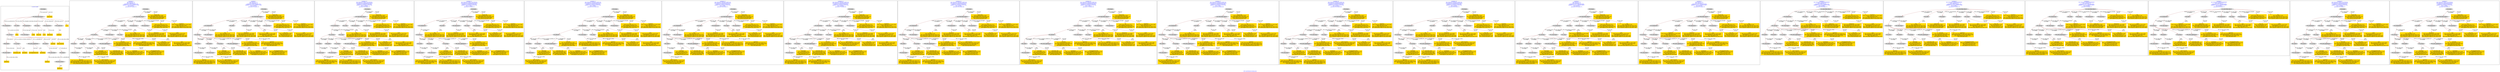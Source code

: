 digraph n0 {
fontcolor="blue"
remincross="true"
label="s26-s-san-francisco-moma.json"
subgraph cluster_0 {
label="1-correct model"
n2[style="filled",color="white",fillcolor="lightgray",label="E12_Production1"];
n3[style="filled",color="white",fillcolor="lightgray",label="E21_Person1"];
n4[style="filled",color="white",fillcolor="lightgray",label="E69_Death1"];
n5[style="filled",color="white",fillcolor="lightgray",label="E74_Group1"];
n6[style="filled",color="white",fillcolor="lightgray",label="E82_Actor_Appellation1"];
n7[style="filled",color="white",fillcolor="lightgray",label="E67_Birth1"];
n8[shape="plaintext",style="filled",fillcolor="gold",label="artistURI"];
n9[style="filled",color="white",fillcolor="lightgray",label="E22_Man-Made_Object1"];
n10[style="filled",color="white",fillcolor="lightgray",label="E35_Title1"];
n11[style="filled",color="white",fillcolor="lightgray",label="E8_Acquisition1"];
n12[style="filled",color="white",fillcolor="lightgray",label="E55_Type1"];
n13[style="filled",color="white",fillcolor="lightgray",label="E54_Dimension1"];
n14[style="filled",color="white",fillcolor="lightgray",label="E78_Collection1"];
n15[shape="plaintext",style="filled",fillcolor="gold",label="url"];
n16[shape="plaintext",style="filled",fillcolor="gold",label="title"];
n17[style="filled",color="white",fillcolor="lightgray",label="E38_Image1"];
n18[shape="plaintext",style="filled",fillcolor="gold",label="image-URL"];
n19[style="filled",color="white",fillcolor="lightgray",label="E48_Place_Name1"];
n20[shape="plaintext",style="filled",fillcolor="gold",label="birthPlace"];
n21[style="filled",color="white",fillcolor="lightgray",label="E52_Time-Span1"];
n22[shape="plaintext",style="filled",fillcolor="gold",label="birthYear"];
n23[style="filled",color="white",fillcolor="lightgray",label="E52_Time-Span2"];
n24[shape="plaintext",style="filled",fillcolor="gold",label="deathYear"];
n25[style="filled",color="white",fillcolor="lightgray",label="E52_Time-Span3"];
n26[shape="plaintext",style="filled",fillcolor="gold",label="when-acquired"];
n27[style="filled",color="white",fillcolor="lightgray",label="E53_Place1"];
n28[shape="plaintext",style="filled",fillcolor="gold",label="dimensions"];
n29[shape="plaintext",style="filled",fillcolor="gold",label="Type_URI"];
n30[shape="plaintext",style="filled",fillcolor="gold",label="type"];
n31[shape="plaintext",style="filled",fillcolor="gold",label="nationality_URI"];
n32[shape="plaintext",style="filled",fillcolor="gold",label="nationality"];
n33[shape="plaintext",style="filled",fillcolor="gold",label="collection"];
n34[shape="plaintext",style="filled",fillcolor="gold",label="artistAppellationURI"];
n35[shape="plaintext",style="filled",fillcolor="gold",label="artistName"];
n36[shape="plaintext",style="filled",fillcolor="gold",label="credit"];
}
subgraph cluster_1 {
label="candidate 0\nlink coherence:1.0\nnode coherence:1.0\nconfidence:0.4584778463917195\nmapping score:0.5278259487972399\ncost:29.99791\n-precision:0.87-recall:0.76"
n38[style="filled",color="white",fillcolor="lightgray",label="E12_Production1"];
n39[style="filled",color="white",fillcolor="lightgray",label="E21_Person1"];
n40[style="filled",color="white",fillcolor="lightgray",label="E52_Time-Span2"];
n41[style="filled",color="white",fillcolor="lightgray",label="E55_Type1"];
n42[style="filled",color="white",fillcolor="lightgray",label="E67_Birth1"];
n43[style="filled",color="white",fillcolor="lightgray",label="E69_Death1"];
n44[style="filled",color="white",fillcolor="lightgray",label="E74_Group1"];
n45[style="filled",color="white",fillcolor="lightgray",label="E82_Actor_Appellation1"];
n46[style="filled",color="white",fillcolor="lightgray",label="E22_Man-Made_Object1"];
n47[style="filled",color="white",fillcolor="lightgray",label="E35_Title1"];
n48[style="filled",color="white",fillcolor="lightgray",label="E54_Dimension1"];
n49[style="filled",color="white",fillcolor="lightgray",label="E8_Acquisition1"];
n50[style="filled",color="white",fillcolor="lightgray",label="E38_Image1"];
n51[style="filled",color="white",fillcolor="lightgray",label="E52_Time-Span1"];
n52[style="filled",color="white",fillcolor="lightgray",label="E52_Time-Span3"];
n53[shape="plaintext",style="filled",fillcolor="gold",label="dimensions\n[E54_Dimension,P3_has_note,0.868]\n[E8_Acquisition,P3_has_note,0.072]\n[E22_Man-Made_Object,P3_has_note,0.045]\n[E33_Linguistic_Object,P3_has_note,0.016]"];
n54[shape="plaintext",style="filled",fillcolor="gold",label="nationality\n[E74_Group,label,0.529]\n[E74_Group,classLink,0.26]\n[E55_Type,label,0.122]\n[E30_Right,P3_has_note,0.089]"];
n55[shape="plaintext",style="filled",fillcolor="gold",label="title\n[E35_Title,label,0.329]\n[E22_Man-Made_Object,P3_has_note,0.261]\n[E73_Information_Object,P3_has_note,0.224]\n[E33_Linguistic_Object,P3_has_note,0.186]"];
n56[shape="plaintext",style="filled",fillcolor="gold",label="artistName\n[E82_Actor_Appellation,label,0.446]\n[E22_Man-Made_Object,P3_has_note,0.193]\n[E8_Acquisition,P3_has_note,0.181]\n[E30_Right,P3_has_note,0.18]"];
n57[shape="plaintext",style="filled",fillcolor="gold",label="nationality_URI\n[E74_Group,classLink,0.661]\n[E55_Type,classLink,0.199]\n[E57_Material,classLink,0.094]\n[E55_Type,label,0.046]"];
n58[shape="plaintext",style="filled",fillcolor="gold",label="url\n[E38_Image,classLink,0.321]\n[E78_Collection,classLink,0.287]\n[E22_Man-Made_Object,classLink,0.232]\n[E30_Right,P3_has_note,0.161]"];
n59[shape="plaintext",style="filled",fillcolor="gold",label="credit\n[E8_Acquisition,P3_has_note,0.429]\n[E30_Right,P3_has_note,0.373]\n[E22_Man-Made_Object,P3_has_note,0.102]\n[E33_Linguistic_Object,P3_has_note,0.096]"];
n60[shape="plaintext",style="filled",fillcolor="gold",label="Type_URI\n[E55_Type,classLink,0.548]\n[E55_Type,label,0.177]\n[E57_Material,classLink,0.143]\n[E74_Group,classLink,0.132]"];
n61[shape="plaintext",style="filled",fillcolor="gold",label="when-acquired\n[E52_Time-Span,P82_at_some_time_within,0.461]\n[E52_Time-Span,P82b_end_of_the_end,0.43]\n[E8_Acquisition,P3_has_note,0.056]\n[E52_Time-Span,label,0.054]"];
n62[shape="plaintext",style="filled",fillcolor="gold",label="artistURI\n[E21_Person,classLink,0.358]\n[E82_Actor_Appellation,classLink,0.293]\n[E39_Actor,classLink,0.263]\n[E30_Right,P3_has_note,0.086]"];
n63[shape="plaintext",style="filled",fillcolor="gold",label="image-URL\n[E38_Image,classLink,0.689]\n[E22_Man-Made_Object,classLink,0.144]\n[E78_Collection,classLink,0.098]\n[E21_Person,classLink,0.069]"];
n64[shape="plaintext",style="filled",fillcolor="gold",label="artistAppellationURI\n[E82_Actor_Appellation,classLink,0.579]\n[E21_Person,classLink,0.376]\n[E39_Actor,classLink,0.034]\n[E30_Right,P3_has_note,0.011]"];
n65[shape="plaintext",style="filled",fillcolor="gold",label="deathYear\n[E52_Time-Span,P82b_end_of_the_end,0.417]\n[E52_Time-Span,P82_at_some_time_within,0.399]\n[E12_Production,P3_has_note,0.123]\n[E35_Title,label,0.062]"];
n66[shape="plaintext",style="filled",fillcolor="gold",label="type\n[E12_Production,P3_has_note,0.296]\n[E8_Acquisition,P3_has_note,0.291]\n[E55_Type,label,0.226]\n[E22_Man-Made_Object,P3_has_note,0.187]"];
n67[shape="plaintext",style="filled",fillcolor="gold",label="birthPlace\n[E33_Linguistic_Object,P3_has_note,0.289]\n[E35_Title,label,0.278]\n[E22_Man-Made_Object,P3_has_note,0.231]\n[E73_Information_Object,P3_has_note,0.202]"];
n68[shape="plaintext",style="filled",fillcolor="gold",label="birthYear\n[E52_Time-Span,P82b_end_of_the_end,0.377]\n[E52_Time-Span,P82_at_some_time_within,0.351]\n[E52_Time-Span,P82a_begin_of_the_begin,0.215]\n[E12_Production,P3_has_note,0.057]"];
}
subgraph cluster_2 {
label="candidate 1\nlink coherence:1.0\nnode coherence:1.0\nconfidence:0.4584778463917195\nmapping score:0.5278259487972399\ncost:29.99796\n-precision:0.9-recall:0.79"
n70[style="filled",color="white",fillcolor="lightgray",label="E12_Production1"];
n71[style="filled",color="white",fillcolor="lightgray",label="E21_Person1"];
n72[style="filled",color="white",fillcolor="lightgray",label="E52_Time-Span2"];
n73[style="filled",color="white",fillcolor="lightgray",label="E67_Birth1"];
n74[style="filled",color="white",fillcolor="lightgray",label="E69_Death1"];
n75[style="filled",color="white",fillcolor="lightgray",label="E74_Group1"];
n76[style="filled",color="white",fillcolor="lightgray",label="E82_Actor_Appellation1"];
n77[style="filled",color="white",fillcolor="lightgray",label="E22_Man-Made_Object1"];
n78[style="filled",color="white",fillcolor="lightgray",label="E35_Title1"];
n79[style="filled",color="white",fillcolor="lightgray",label="E54_Dimension1"];
n80[style="filled",color="white",fillcolor="lightgray",label="E55_Type2"];
n81[style="filled",color="white",fillcolor="lightgray",label="E8_Acquisition1"];
n82[style="filled",color="white",fillcolor="lightgray",label="E38_Image1"];
n83[style="filled",color="white",fillcolor="lightgray",label="E52_Time-Span1"];
n84[style="filled",color="white",fillcolor="lightgray",label="E52_Time-Span3"];
n85[shape="plaintext",style="filled",fillcolor="gold",label="dimensions\n[E54_Dimension,P3_has_note,0.868]\n[E8_Acquisition,P3_has_note,0.072]\n[E22_Man-Made_Object,P3_has_note,0.045]\n[E33_Linguistic_Object,P3_has_note,0.016]"];
n86[shape="plaintext",style="filled",fillcolor="gold",label="nationality\n[E74_Group,label,0.529]\n[E74_Group,classLink,0.26]\n[E55_Type,label,0.122]\n[E30_Right,P3_has_note,0.089]"];
n87[shape="plaintext",style="filled",fillcolor="gold",label="title\n[E35_Title,label,0.329]\n[E22_Man-Made_Object,P3_has_note,0.261]\n[E73_Information_Object,P3_has_note,0.224]\n[E33_Linguistic_Object,P3_has_note,0.186]"];
n88[shape="plaintext",style="filled",fillcolor="gold",label="artistName\n[E82_Actor_Appellation,label,0.446]\n[E22_Man-Made_Object,P3_has_note,0.193]\n[E8_Acquisition,P3_has_note,0.181]\n[E30_Right,P3_has_note,0.18]"];
n89[shape="plaintext",style="filled",fillcolor="gold",label="nationality_URI\n[E74_Group,classLink,0.661]\n[E55_Type,classLink,0.199]\n[E57_Material,classLink,0.094]\n[E55_Type,label,0.046]"];
n90[shape="plaintext",style="filled",fillcolor="gold",label="url\n[E38_Image,classLink,0.321]\n[E78_Collection,classLink,0.287]\n[E22_Man-Made_Object,classLink,0.232]\n[E30_Right,P3_has_note,0.161]"];
n91[shape="plaintext",style="filled",fillcolor="gold",label="credit\n[E8_Acquisition,P3_has_note,0.429]\n[E30_Right,P3_has_note,0.373]\n[E22_Man-Made_Object,P3_has_note,0.102]\n[E33_Linguistic_Object,P3_has_note,0.096]"];
n92[shape="plaintext",style="filled",fillcolor="gold",label="when-acquired\n[E52_Time-Span,P82_at_some_time_within,0.461]\n[E52_Time-Span,P82b_end_of_the_end,0.43]\n[E8_Acquisition,P3_has_note,0.056]\n[E52_Time-Span,label,0.054]"];
n93[shape="plaintext",style="filled",fillcolor="gold",label="artistURI\n[E21_Person,classLink,0.358]\n[E82_Actor_Appellation,classLink,0.293]\n[E39_Actor,classLink,0.263]\n[E30_Right,P3_has_note,0.086]"];
n94[shape="plaintext",style="filled",fillcolor="gold",label="image-URL\n[E38_Image,classLink,0.689]\n[E22_Man-Made_Object,classLink,0.144]\n[E78_Collection,classLink,0.098]\n[E21_Person,classLink,0.069]"];
n95[shape="plaintext",style="filled",fillcolor="gold",label="artistAppellationURI\n[E82_Actor_Appellation,classLink,0.579]\n[E21_Person,classLink,0.376]\n[E39_Actor,classLink,0.034]\n[E30_Right,P3_has_note,0.011]"];
n96[shape="plaintext",style="filled",fillcolor="gold",label="deathYear\n[E52_Time-Span,P82b_end_of_the_end,0.417]\n[E52_Time-Span,P82_at_some_time_within,0.399]\n[E12_Production,P3_has_note,0.123]\n[E35_Title,label,0.062]"];
n97[shape="plaintext",style="filled",fillcolor="gold",label="type\n[E12_Production,P3_has_note,0.296]\n[E8_Acquisition,P3_has_note,0.291]\n[E55_Type,label,0.226]\n[E22_Man-Made_Object,P3_has_note,0.187]"];
n98[shape="plaintext",style="filled",fillcolor="gold",label="Type_URI\n[E55_Type,classLink,0.548]\n[E55_Type,label,0.177]\n[E57_Material,classLink,0.143]\n[E74_Group,classLink,0.132]"];
n99[shape="plaintext",style="filled",fillcolor="gold",label="birthPlace\n[E33_Linguistic_Object,P3_has_note,0.289]\n[E35_Title,label,0.278]\n[E22_Man-Made_Object,P3_has_note,0.231]\n[E73_Information_Object,P3_has_note,0.202]"];
n100[shape="plaintext",style="filled",fillcolor="gold",label="birthYear\n[E52_Time-Span,P82b_end_of_the_end,0.377]\n[E52_Time-Span,P82_at_some_time_within,0.351]\n[E52_Time-Span,P82a_begin_of_the_begin,0.215]\n[E12_Production,P3_has_note,0.057]"];
}
subgraph cluster_3 {
label="candidate 10\nlink coherence:0.9655172413793104\nnode coherence:0.9629629629629629\nconfidence:0.45960400743914387\nmapping score:0.526272323467369\ncost:127.99806\n-precision:0.86-recall:0.74"
n102[style="filled",color="white",fillcolor="lightgray",label="E12_Production1"];
n103[style="filled",color="white",fillcolor="lightgray",label="E21_Person1"];
n104[style="filled",color="white",fillcolor="lightgray",label="E55_Type1"];
n105[style="filled",color="white",fillcolor="lightgray",label="E67_Birth1"];
n106[style="filled",color="white",fillcolor="lightgray",label="E69_Death1"];
n107[style="filled",color="white",fillcolor="lightgray",label="E74_Group1"];
n108[style="filled",color="white",fillcolor="lightgray",label="E82_Actor_Appellation1"];
n109[style="filled",color="white",fillcolor="lightgray",label="E22_Man-Made_Object1"];
n110[style="filled",color="white",fillcolor="lightgray",label="E35_Title1"];
n111[style="filled",color="white",fillcolor="lightgray",label="E54_Dimension1"];
n112[style="filled",color="white",fillcolor="lightgray",label="E8_Acquisition1"];
n113[style="filled",color="white",fillcolor="lightgray",label="E38_Image1"];
n114[style="filled",color="white",fillcolor="lightgray",label="E52_Time-Span1"];
n115[style="filled",color="white",fillcolor="lightgray",label="E52_Time-Span3"];
n116[shape="plaintext",style="filled",fillcolor="gold",label="dimensions\n[E54_Dimension,P3_has_note,0.868]\n[E8_Acquisition,P3_has_note,0.072]\n[E22_Man-Made_Object,P3_has_note,0.045]\n[E33_Linguistic_Object,P3_has_note,0.016]"];
n117[shape="plaintext",style="filled",fillcolor="gold",label="nationality\n[E74_Group,label,0.529]\n[E74_Group,classLink,0.26]\n[E55_Type,label,0.122]\n[E30_Right,P3_has_note,0.089]"];
n118[shape="plaintext",style="filled",fillcolor="gold",label="title\n[E35_Title,label,0.329]\n[E22_Man-Made_Object,P3_has_note,0.261]\n[E73_Information_Object,P3_has_note,0.224]\n[E33_Linguistic_Object,P3_has_note,0.186]"];
n119[shape="plaintext",style="filled",fillcolor="gold",label="deathYear\n[E52_Time-Span,P82b_end_of_the_end,0.417]\n[E52_Time-Span,P82_at_some_time_within,0.399]\n[E12_Production,P3_has_note,0.123]\n[E35_Title,label,0.062]"];
n120[shape="plaintext",style="filled",fillcolor="gold",label="artistName\n[E82_Actor_Appellation,label,0.446]\n[E22_Man-Made_Object,P3_has_note,0.193]\n[E8_Acquisition,P3_has_note,0.181]\n[E30_Right,P3_has_note,0.18]"];
n121[shape="plaintext",style="filled",fillcolor="gold",label="nationality_URI\n[E74_Group,classLink,0.661]\n[E55_Type,classLink,0.199]\n[E57_Material,classLink,0.094]\n[E55_Type,label,0.046]"];
n122[shape="plaintext",style="filled",fillcolor="gold",label="url\n[E38_Image,classLink,0.321]\n[E78_Collection,classLink,0.287]\n[E22_Man-Made_Object,classLink,0.232]\n[E30_Right,P3_has_note,0.161]"];
n123[shape="plaintext",style="filled",fillcolor="gold",label="credit\n[E8_Acquisition,P3_has_note,0.429]\n[E30_Right,P3_has_note,0.373]\n[E22_Man-Made_Object,P3_has_note,0.102]\n[E33_Linguistic_Object,P3_has_note,0.096]"];
n124[shape="plaintext",style="filled",fillcolor="gold",label="Type_URI\n[E55_Type,classLink,0.548]\n[E55_Type,label,0.177]\n[E57_Material,classLink,0.143]\n[E74_Group,classLink,0.132]"];
n125[shape="plaintext",style="filled",fillcolor="gold",label="when-acquired\n[E52_Time-Span,P82_at_some_time_within,0.461]\n[E52_Time-Span,P82b_end_of_the_end,0.43]\n[E8_Acquisition,P3_has_note,0.056]\n[E52_Time-Span,label,0.054]"];
n126[shape="plaintext",style="filled",fillcolor="gold",label="artistURI\n[E21_Person,classLink,0.358]\n[E82_Actor_Appellation,classLink,0.293]\n[E39_Actor,classLink,0.263]\n[E30_Right,P3_has_note,0.086]"];
n127[shape="plaintext",style="filled",fillcolor="gold",label="image-URL\n[E38_Image,classLink,0.689]\n[E22_Man-Made_Object,classLink,0.144]\n[E78_Collection,classLink,0.098]\n[E21_Person,classLink,0.069]"];
n128[shape="plaintext",style="filled",fillcolor="gold",label="artistAppellationURI\n[E82_Actor_Appellation,classLink,0.579]\n[E21_Person,classLink,0.376]\n[E39_Actor,classLink,0.034]\n[E30_Right,P3_has_note,0.011]"];
n129[shape="plaintext",style="filled",fillcolor="gold",label="type\n[E12_Production,P3_has_note,0.296]\n[E8_Acquisition,P3_has_note,0.291]\n[E55_Type,label,0.226]\n[E22_Man-Made_Object,P3_has_note,0.187]"];
n130[shape="plaintext",style="filled",fillcolor="gold",label="birthPlace\n[E33_Linguistic_Object,P3_has_note,0.289]\n[E35_Title,label,0.278]\n[E22_Man-Made_Object,P3_has_note,0.231]\n[E73_Information_Object,P3_has_note,0.202]"];
n131[shape="plaintext",style="filled",fillcolor="gold",label="birthYear\n[E52_Time-Span,P82b_end_of_the_end,0.377]\n[E52_Time-Span,P82_at_some_time_within,0.351]\n[E52_Time-Span,P82a_begin_of_the_begin,0.215]\n[E12_Production,P3_has_note,0.057]"];
}
subgraph cluster_4 {
label="candidate 11\nlink coherence:0.9655172413793104\nnode coherence:0.9629629629629629\nconfidence:0.45960400743914387\nmapping score:0.526272323467369\ncost:127.99811\n-precision:0.9-recall:0.76"
n133[style="filled",color="white",fillcolor="lightgray",label="E12_Production1"];
n134[style="filled",color="white",fillcolor="lightgray",label="E21_Person1"];
n135[style="filled",color="white",fillcolor="lightgray",label="E67_Birth1"];
n136[style="filled",color="white",fillcolor="lightgray",label="E69_Death1"];
n137[style="filled",color="white",fillcolor="lightgray",label="E74_Group1"];
n138[style="filled",color="white",fillcolor="lightgray",label="E82_Actor_Appellation1"];
n139[style="filled",color="white",fillcolor="lightgray",label="E22_Man-Made_Object1"];
n140[style="filled",color="white",fillcolor="lightgray",label="E35_Title1"];
n141[style="filled",color="white",fillcolor="lightgray",label="E54_Dimension1"];
n142[style="filled",color="white",fillcolor="lightgray",label="E55_Type2"];
n143[style="filled",color="white",fillcolor="lightgray",label="E8_Acquisition1"];
n144[style="filled",color="white",fillcolor="lightgray",label="E38_Image1"];
n145[style="filled",color="white",fillcolor="lightgray",label="E52_Time-Span1"];
n146[style="filled",color="white",fillcolor="lightgray",label="E52_Time-Span3"];
n147[shape="plaintext",style="filled",fillcolor="gold",label="dimensions\n[E54_Dimension,P3_has_note,0.868]\n[E8_Acquisition,P3_has_note,0.072]\n[E22_Man-Made_Object,P3_has_note,0.045]\n[E33_Linguistic_Object,P3_has_note,0.016]"];
n148[shape="plaintext",style="filled",fillcolor="gold",label="nationality\n[E74_Group,label,0.529]\n[E74_Group,classLink,0.26]\n[E55_Type,label,0.122]\n[E30_Right,P3_has_note,0.089]"];
n149[shape="plaintext",style="filled",fillcolor="gold",label="title\n[E35_Title,label,0.329]\n[E22_Man-Made_Object,P3_has_note,0.261]\n[E73_Information_Object,P3_has_note,0.224]\n[E33_Linguistic_Object,P3_has_note,0.186]"];
n150[shape="plaintext",style="filled",fillcolor="gold",label="deathYear\n[E52_Time-Span,P82b_end_of_the_end,0.417]\n[E52_Time-Span,P82_at_some_time_within,0.399]\n[E12_Production,P3_has_note,0.123]\n[E35_Title,label,0.062]"];
n151[shape="plaintext",style="filled",fillcolor="gold",label="artistName\n[E82_Actor_Appellation,label,0.446]\n[E22_Man-Made_Object,P3_has_note,0.193]\n[E8_Acquisition,P3_has_note,0.181]\n[E30_Right,P3_has_note,0.18]"];
n152[shape="plaintext",style="filled",fillcolor="gold",label="nationality_URI\n[E74_Group,classLink,0.661]\n[E55_Type,classLink,0.199]\n[E57_Material,classLink,0.094]\n[E55_Type,label,0.046]"];
n153[shape="plaintext",style="filled",fillcolor="gold",label="url\n[E38_Image,classLink,0.321]\n[E78_Collection,classLink,0.287]\n[E22_Man-Made_Object,classLink,0.232]\n[E30_Right,P3_has_note,0.161]"];
n154[shape="plaintext",style="filled",fillcolor="gold",label="credit\n[E8_Acquisition,P3_has_note,0.429]\n[E30_Right,P3_has_note,0.373]\n[E22_Man-Made_Object,P3_has_note,0.102]\n[E33_Linguistic_Object,P3_has_note,0.096]"];
n155[shape="plaintext",style="filled",fillcolor="gold",label="when-acquired\n[E52_Time-Span,P82_at_some_time_within,0.461]\n[E52_Time-Span,P82b_end_of_the_end,0.43]\n[E8_Acquisition,P3_has_note,0.056]\n[E52_Time-Span,label,0.054]"];
n156[shape="plaintext",style="filled",fillcolor="gold",label="artistURI\n[E21_Person,classLink,0.358]\n[E82_Actor_Appellation,classLink,0.293]\n[E39_Actor,classLink,0.263]\n[E30_Right,P3_has_note,0.086]"];
n157[shape="plaintext",style="filled",fillcolor="gold",label="image-URL\n[E38_Image,classLink,0.689]\n[E22_Man-Made_Object,classLink,0.144]\n[E78_Collection,classLink,0.098]\n[E21_Person,classLink,0.069]"];
n158[shape="plaintext",style="filled",fillcolor="gold",label="artistAppellationURI\n[E82_Actor_Appellation,classLink,0.579]\n[E21_Person,classLink,0.376]\n[E39_Actor,classLink,0.034]\n[E30_Right,P3_has_note,0.011]"];
n159[shape="plaintext",style="filled",fillcolor="gold",label="type\n[E12_Production,P3_has_note,0.296]\n[E8_Acquisition,P3_has_note,0.291]\n[E55_Type,label,0.226]\n[E22_Man-Made_Object,P3_has_note,0.187]"];
n160[shape="plaintext",style="filled",fillcolor="gold",label="Type_URI\n[E55_Type,classLink,0.548]\n[E55_Type,label,0.177]\n[E57_Material,classLink,0.143]\n[E74_Group,classLink,0.132]"];
n161[shape="plaintext",style="filled",fillcolor="gold",label="birthPlace\n[E33_Linguistic_Object,P3_has_note,0.289]\n[E35_Title,label,0.278]\n[E22_Man-Made_Object,P3_has_note,0.231]\n[E73_Information_Object,P3_has_note,0.202]"];
n162[shape="plaintext",style="filled",fillcolor="gold",label="birthYear\n[E52_Time-Span,P82b_end_of_the_end,0.377]\n[E52_Time-Span,P82_at_some_time_within,0.351]\n[E52_Time-Span,P82a_begin_of_the_begin,0.215]\n[E12_Production,P3_has_note,0.057]"];
}
subgraph cluster_5 {
label="candidate 12\nlink coherence:0.9642857142857143\nnode coherence:0.9629629629629629\nconfidence:0.4600534106444253\nmapping score:0.5264221245357961\ncost:27.99815\n-precision:0.82-recall:0.68"
n164[style="filled",color="white",fillcolor="lightgray",label="E12_Production1"];
n165[style="filled",color="white",fillcolor="lightgray",label="E21_Person1"];
n166[style="filled",color="white",fillcolor="lightgray",label="E52_Time-Span2"];
n167[style="filled",color="white",fillcolor="lightgray",label="E55_Type1"];
n168[style="filled",color="white",fillcolor="lightgray",label="E67_Birth1"];
n169[style="filled",color="white",fillcolor="lightgray",label="E74_Group1"];
n170[style="filled",color="white",fillcolor="lightgray",label="E82_Actor_Appellation1"];
n171[style="filled",color="white",fillcolor="lightgray",label="E22_Man-Made_Object1"];
n172[style="filled",color="white",fillcolor="lightgray",label="E35_Title1"];
n173[style="filled",color="white",fillcolor="lightgray",label="E54_Dimension1"];
n174[style="filled",color="white",fillcolor="lightgray",label="E8_Acquisition1"];
n175[style="filled",color="white",fillcolor="lightgray",label="E38_Image1"];
n176[style="filled",color="white",fillcolor="lightgray",label="E52_Time-Span1"];
n177[shape="plaintext",style="filled",fillcolor="gold",label="dimensions\n[E54_Dimension,P3_has_note,0.868]\n[E8_Acquisition,P3_has_note,0.072]\n[E22_Man-Made_Object,P3_has_note,0.045]\n[E33_Linguistic_Object,P3_has_note,0.016]"];
n178[shape="plaintext",style="filled",fillcolor="gold",label="nationality\n[E74_Group,label,0.529]\n[E74_Group,classLink,0.26]\n[E55_Type,label,0.122]\n[E30_Right,P3_has_note,0.089]"];
n179[shape="plaintext",style="filled",fillcolor="gold",label="birthYear\n[E52_Time-Span,P82b_end_of_the_end,0.377]\n[E52_Time-Span,P82_at_some_time_within,0.351]\n[E52_Time-Span,P82a_begin_of_the_begin,0.215]\n[E12_Production,P3_has_note,0.057]"];
n180[shape="plaintext",style="filled",fillcolor="gold",label="title\n[E35_Title,label,0.329]\n[E22_Man-Made_Object,P3_has_note,0.261]\n[E73_Information_Object,P3_has_note,0.224]\n[E33_Linguistic_Object,P3_has_note,0.186]"];
n181[shape="plaintext",style="filled",fillcolor="gold",label="artistName\n[E82_Actor_Appellation,label,0.446]\n[E22_Man-Made_Object,P3_has_note,0.193]\n[E8_Acquisition,P3_has_note,0.181]\n[E30_Right,P3_has_note,0.18]"];
n182[shape="plaintext",style="filled",fillcolor="gold",label="nationality_URI\n[E74_Group,classLink,0.661]\n[E55_Type,classLink,0.199]\n[E57_Material,classLink,0.094]\n[E55_Type,label,0.046]"];
n183[shape="plaintext",style="filled",fillcolor="gold",label="url\n[E38_Image,classLink,0.321]\n[E78_Collection,classLink,0.287]\n[E22_Man-Made_Object,classLink,0.232]\n[E30_Right,P3_has_note,0.161]"];
n184[shape="plaintext",style="filled",fillcolor="gold",label="credit\n[E8_Acquisition,P3_has_note,0.429]\n[E30_Right,P3_has_note,0.373]\n[E22_Man-Made_Object,P3_has_note,0.102]\n[E33_Linguistic_Object,P3_has_note,0.096]"];
n185[shape="plaintext",style="filled",fillcolor="gold",label="Type_URI\n[E55_Type,classLink,0.548]\n[E55_Type,label,0.177]\n[E57_Material,classLink,0.143]\n[E74_Group,classLink,0.132]"];
n186[shape="plaintext",style="filled",fillcolor="gold",label="artistURI\n[E21_Person,classLink,0.358]\n[E82_Actor_Appellation,classLink,0.293]\n[E39_Actor,classLink,0.263]\n[E30_Right,P3_has_note,0.086]"];
n187[shape="plaintext",style="filled",fillcolor="gold",label="image-URL\n[E38_Image,classLink,0.689]\n[E22_Man-Made_Object,classLink,0.144]\n[E78_Collection,classLink,0.098]\n[E21_Person,classLink,0.069]"];
n188[shape="plaintext",style="filled",fillcolor="gold",label="artistAppellationURI\n[E82_Actor_Appellation,classLink,0.579]\n[E21_Person,classLink,0.376]\n[E39_Actor,classLink,0.034]\n[E30_Right,P3_has_note,0.011]"];
n189[shape="plaintext",style="filled",fillcolor="gold",label="deathYear\n[E52_Time-Span,P82b_end_of_the_end,0.417]\n[E52_Time-Span,P82_at_some_time_within,0.399]\n[E12_Production,P3_has_note,0.123]\n[E35_Title,label,0.062]"];
n190[shape="plaintext",style="filled",fillcolor="gold",label="type\n[E12_Production,P3_has_note,0.296]\n[E8_Acquisition,P3_has_note,0.291]\n[E55_Type,label,0.226]\n[E22_Man-Made_Object,P3_has_note,0.187]"];
n191[shape="plaintext",style="filled",fillcolor="gold",label="birthPlace\n[E33_Linguistic_Object,P3_has_note,0.289]\n[E35_Title,label,0.278]\n[E22_Man-Made_Object,P3_has_note,0.231]\n[E73_Information_Object,P3_has_note,0.202]"];
n192[shape="plaintext",style="filled",fillcolor="gold",label="when-acquired\n[E52_Time-Span,P82_at_some_time_within,0.461]\n[E52_Time-Span,P82b_end_of_the_end,0.43]\n[E8_Acquisition,P3_has_note,0.056]\n[E52_Time-Span,label,0.054]"];
}
subgraph cluster_6 {
label="candidate 13\nlink coherence:0.9642857142857143\nnode coherence:0.9629629629629629\nconfidence:0.4600534106444253\nmapping score:0.5264221245357961\ncost:27.9982\n-precision:0.86-recall:0.71"
n194[style="filled",color="white",fillcolor="lightgray",label="E12_Production1"];
n195[style="filled",color="white",fillcolor="lightgray",label="E21_Person1"];
n196[style="filled",color="white",fillcolor="lightgray",label="E52_Time-Span2"];
n197[style="filled",color="white",fillcolor="lightgray",label="E67_Birth1"];
n198[style="filled",color="white",fillcolor="lightgray",label="E74_Group1"];
n199[style="filled",color="white",fillcolor="lightgray",label="E82_Actor_Appellation1"];
n200[style="filled",color="white",fillcolor="lightgray",label="E22_Man-Made_Object1"];
n201[style="filled",color="white",fillcolor="lightgray",label="E35_Title1"];
n202[style="filled",color="white",fillcolor="lightgray",label="E54_Dimension1"];
n203[style="filled",color="white",fillcolor="lightgray",label="E55_Type2"];
n204[style="filled",color="white",fillcolor="lightgray",label="E8_Acquisition1"];
n205[style="filled",color="white",fillcolor="lightgray",label="E38_Image1"];
n206[style="filled",color="white",fillcolor="lightgray",label="E52_Time-Span1"];
n207[shape="plaintext",style="filled",fillcolor="gold",label="dimensions\n[E54_Dimension,P3_has_note,0.868]\n[E8_Acquisition,P3_has_note,0.072]\n[E22_Man-Made_Object,P3_has_note,0.045]\n[E33_Linguistic_Object,P3_has_note,0.016]"];
n208[shape="plaintext",style="filled",fillcolor="gold",label="nationality\n[E74_Group,label,0.529]\n[E74_Group,classLink,0.26]\n[E55_Type,label,0.122]\n[E30_Right,P3_has_note,0.089]"];
n209[shape="plaintext",style="filled",fillcolor="gold",label="birthYear\n[E52_Time-Span,P82b_end_of_the_end,0.377]\n[E52_Time-Span,P82_at_some_time_within,0.351]\n[E52_Time-Span,P82a_begin_of_the_begin,0.215]\n[E12_Production,P3_has_note,0.057]"];
n210[shape="plaintext",style="filled",fillcolor="gold",label="title\n[E35_Title,label,0.329]\n[E22_Man-Made_Object,P3_has_note,0.261]\n[E73_Information_Object,P3_has_note,0.224]\n[E33_Linguistic_Object,P3_has_note,0.186]"];
n211[shape="plaintext",style="filled",fillcolor="gold",label="artistName\n[E82_Actor_Appellation,label,0.446]\n[E22_Man-Made_Object,P3_has_note,0.193]\n[E8_Acquisition,P3_has_note,0.181]\n[E30_Right,P3_has_note,0.18]"];
n212[shape="plaintext",style="filled",fillcolor="gold",label="nationality_URI\n[E74_Group,classLink,0.661]\n[E55_Type,classLink,0.199]\n[E57_Material,classLink,0.094]\n[E55_Type,label,0.046]"];
n213[shape="plaintext",style="filled",fillcolor="gold",label="url\n[E38_Image,classLink,0.321]\n[E78_Collection,classLink,0.287]\n[E22_Man-Made_Object,classLink,0.232]\n[E30_Right,P3_has_note,0.161]"];
n214[shape="plaintext",style="filled",fillcolor="gold",label="credit\n[E8_Acquisition,P3_has_note,0.429]\n[E30_Right,P3_has_note,0.373]\n[E22_Man-Made_Object,P3_has_note,0.102]\n[E33_Linguistic_Object,P3_has_note,0.096]"];
n215[shape="plaintext",style="filled",fillcolor="gold",label="artistURI\n[E21_Person,classLink,0.358]\n[E82_Actor_Appellation,classLink,0.293]\n[E39_Actor,classLink,0.263]\n[E30_Right,P3_has_note,0.086]"];
n216[shape="plaintext",style="filled",fillcolor="gold",label="image-URL\n[E38_Image,classLink,0.689]\n[E22_Man-Made_Object,classLink,0.144]\n[E78_Collection,classLink,0.098]\n[E21_Person,classLink,0.069]"];
n217[shape="plaintext",style="filled",fillcolor="gold",label="artistAppellationURI\n[E82_Actor_Appellation,classLink,0.579]\n[E21_Person,classLink,0.376]\n[E39_Actor,classLink,0.034]\n[E30_Right,P3_has_note,0.011]"];
n218[shape="plaintext",style="filled",fillcolor="gold",label="deathYear\n[E52_Time-Span,P82b_end_of_the_end,0.417]\n[E52_Time-Span,P82_at_some_time_within,0.399]\n[E12_Production,P3_has_note,0.123]\n[E35_Title,label,0.062]"];
n219[shape="plaintext",style="filled",fillcolor="gold",label="type\n[E12_Production,P3_has_note,0.296]\n[E8_Acquisition,P3_has_note,0.291]\n[E55_Type,label,0.226]\n[E22_Man-Made_Object,P3_has_note,0.187]"];
n220[shape="plaintext",style="filled",fillcolor="gold",label="Type_URI\n[E55_Type,classLink,0.548]\n[E55_Type,label,0.177]\n[E57_Material,classLink,0.143]\n[E74_Group,classLink,0.132]"];
n221[shape="plaintext",style="filled",fillcolor="gold",label="birthPlace\n[E33_Linguistic_Object,P3_has_note,0.289]\n[E35_Title,label,0.278]\n[E22_Man-Made_Object,P3_has_note,0.231]\n[E73_Information_Object,P3_has_note,0.202]"];
n222[shape="plaintext",style="filled",fillcolor="gold",label="when-acquired\n[E52_Time-Span,P82_at_some_time_within,0.461]\n[E52_Time-Span,P82b_end_of_the_end,0.43]\n[E8_Acquisition,P3_has_note,0.056]\n[E52_Time-Span,label,0.054]"];
}
subgraph cluster_7 {
label="candidate 14\nlink coherence:0.9642857142857143\nnode coherence:0.9629629629629629\nconfidence:0.4600534106444253\nmapping score:0.5264221245357961\ncost:126.99815\n-precision:0.79-recall:0.65"
n224[style="filled",color="white",fillcolor="lightgray",label="E12_Production1"];
n225[style="filled",color="white",fillcolor="lightgray",label="E21_Person1"];
n226[style="filled",color="white",fillcolor="lightgray",label="E52_Time-Span2"];
n227[style="filled",color="white",fillcolor="lightgray",label="E55_Type1"];
n228[style="filled",color="white",fillcolor="lightgray",label="E67_Birth1"];
n229[style="filled",color="white",fillcolor="lightgray",label="E74_Group1"];
n230[style="filled",color="white",fillcolor="lightgray",label="E82_Actor_Appellation1"];
n231[style="filled",color="white",fillcolor="lightgray",label="E22_Man-Made_Object1"];
n232[style="filled",color="white",fillcolor="lightgray",label="E35_Title1"];
n233[style="filled",color="white",fillcolor="lightgray",label="E54_Dimension1"];
n234[style="filled",color="white",fillcolor="lightgray",label="E8_Acquisition1"];
n235[style="filled",color="white",fillcolor="lightgray",label="E38_Image1"];
n236[style="filled",color="white",fillcolor="lightgray",label="E52_Time-Span1"];
n237[shape="plaintext",style="filled",fillcolor="gold",label="dimensions\n[E54_Dimension,P3_has_note,0.868]\n[E8_Acquisition,P3_has_note,0.072]\n[E22_Man-Made_Object,P3_has_note,0.045]\n[E33_Linguistic_Object,P3_has_note,0.016]"];
n238[shape="plaintext",style="filled",fillcolor="gold",label="nationality\n[E74_Group,label,0.529]\n[E74_Group,classLink,0.26]\n[E55_Type,label,0.122]\n[E30_Right,P3_has_note,0.089]"];
n239[shape="plaintext",style="filled",fillcolor="gold",label="birthYear\n[E52_Time-Span,P82b_end_of_the_end,0.377]\n[E52_Time-Span,P82_at_some_time_within,0.351]\n[E52_Time-Span,P82a_begin_of_the_begin,0.215]\n[E12_Production,P3_has_note,0.057]"];
n240[shape="plaintext",style="filled",fillcolor="gold",label="title\n[E35_Title,label,0.329]\n[E22_Man-Made_Object,P3_has_note,0.261]\n[E73_Information_Object,P3_has_note,0.224]\n[E33_Linguistic_Object,P3_has_note,0.186]"];
n241[shape="plaintext",style="filled",fillcolor="gold",label="artistName\n[E82_Actor_Appellation,label,0.446]\n[E22_Man-Made_Object,P3_has_note,0.193]\n[E8_Acquisition,P3_has_note,0.181]\n[E30_Right,P3_has_note,0.18]"];
n242[shape="plaintext",style="filled",fillcolor="gold",label="nationality_URI\n[E74_Group,classLink,0.661]\n[E55_Type,classLink,0.199]\n[E57_Material,classLink,0.094]\n[E55_Type,label,0.046]"];
n243[shape="plaintext",style="filled",fillcolor="gold",label="url\n[E38_Image,classLink,0.321]\n[E78_Collection,classLink,0.287]\n[E22_Man-Made_Object,classLink,0.232]\n[E30_Right,P3_has_note,0.161]"];
n244[shape="plaintext",style="filled",fillcolor="gold",label="credit\n[E8_Acquisition,P3_has_note,0.429]\n[E30_Right,P3_has_note,0.373]\n[E22_Man-Made_Object,P3_has_note,0.102]\n[E33_Linguistic_Object,P3_has_note,0.096]"];
n245[shape="plaintext",style="filled",fillcolor="gold",label="Type_URI\n[E55_Type,classLink,0.548]\n[E55_Type,label,0.177]\n[E57_Material,classLink,0.143]\n[E74_Group,classLink,0.132]"];
n246[shape="plaintext",style="filled",fillcolor="gold",label="artistURI\n[E21_Person,classLink,0.358]\n[E82_Actor_Appellation,classLink,0.293]\n[E39_Actor,classLink,0.263]\n[E30_Right,P3_has_note,0.086]"];
n247[shape="plaintext",style="filled",fillcolor="gold",label="image-URL\n[E38_Image,classLink,0.689]\n[E22_Man-Made_Object,classLink,0.144]\n[E78_Collection,classLink,0.098]\n[E21_Person,classLink,0.069]"];
n248[shape="plaintext",style="filled",fillcolor="gold",label="artistAppellationURI\n[E82_Actor_Appellation,classLink,0.579]\n[E21_Person,classLink,0.376]\n[E39_Actor,classLink,0.034]\n[E30_Right,P3_has_note,0.011]"];
n249[shape="plaintext",style="filled",fillcolor="gold",label="when-acquired\n[E52_Time-Span,P82_at_some_time_within,0.461]\n[E52_Time-Span,P82b_end_of_the_end,0.43]\n[E8_Acquisition,P3_has_note,0.056]\n[E52_Time-Span,label,0.054]"];
n250[shape="plaintext",style="filled",fillcolor="gold",label="type\n[E12_Production,P3_has_note,0.296]\n[E8_Acquisition,P3_has_note,0.291]\n[E55_Type,label,0.226]\n[E22_Man-Made_Object,P3_has_note,0.187]"];
n251[shape="plaintext",style="filled",fillcolor="gold",label="birthPlace\n[E33_Linguistic_Object,P3_has_note,0.289]\n[E35_Title,label,0.278]\n[E22_Man-Made_Object,P3_has_note,0.231]\n[E73_Information_Object,P3_has_note,0.202]"];
n252[shape="plaintext",style="filled",fillcolor="gold",label="deathYear\n[E52_Time-Span,P82b_end_of_the_end,0.417]\n[E52_Time-Span,P82_at_some_time_within,0.399]\n[E12_Production,P3_has_note,0.123]\n[E35_Title,label,0.062]"];
}
subgraph cluster_8 {
label="candidate 15\nlink coherence:0.9642857142857143\nnode coherence:0.9629629629629629\nconfidence:0.4600534106444253\nmapping score:0.5264221245357961\ncost:126.9982\n-precision:0.82-recall:0.68"
n254[style="filled",color="white",fillcolor="lightgray",label="E12_Production1"];
n255[style="filled",color="white",fillcolor="lightgray",label="E21_Person1"];
n256[style="filled",color="white",fillcolor="lightgray",label="E52_Time-Span2"];
n257[style="filled",color="white",fillcolor="lightgray",label="E67_Birth1"];
n258[style="filled",color="white",fillcolor="lightgray",label="E74_Group1"];
n259[style="filled",color="white",fillcolor="lightgray",label="E82_Actor_Appellation1"];
n260[style="filled",color="white",fillcolor="lightgray",label="E22_Man-Made_Object1"];
n261[style="filled",color="white",fillcolor="lightgray",label="E35_Title1"];
n262[style="filled",color="white",fillcolor="lightgray",label="E54_Dimension1"];
n263[style="filled",color="white",fillcolor="lightgray",label="E55_Type2"];
n264[style="filled",color="white",fillcolor="lightgray",label="E8_Acquisition1"];
n265[style="filled",color="white",fillcolor="lightgray",label="E38_Image1"];
n266[style="filled",color="white",fillcolor="lightgray",label="E52_Time-Span1"];
n267[shape="plaintext",style="filled",fillcolor="gold",label="dimensions\n[E54_Dimension,P3_has_note,0.868]\n[E8_Acquisition,P3_has_note,0.072]\n[E22_Man-Made_Object,P3_has_note,0.045]\n[E33_Linguistic_Object,P3_has_note,0.016]"];
n268[shape="plaintext",style="filled",fillcolor="gold",label="nationality\n[E74_Group,label,0.529]\n[E74_Group,classLink,0.26]\n[E55_Type,label,0.122]\n[E30_Right,P3_has_note,0.089]"];
n269[shape="plaintext",style="filled",fillcolor="gold",label="birthYear\n[E52_Time-Span,P82b_end_of_the_end,0.377]\n[E52_Time-Span,P82_at_some_time_within,0.351]\n[E52_Time-Span,P82a_begin_of_the_begin,0.215]\n[E12_Production,P3_has_note,0.057]"];
n270[shape="plaintext",style="filled",fillcolor="gold",label="title\n[E35_Title,label,0.329]\n[E22_Man-Made_Object,P3_has_note,0.261]\n[E73_Information_Object,P3_has_note,0.224]\n[E33_Linguistic_Object,P3_has_note,0.186]"];
n271[shape="plaintext",style="filled",fillcolor="gold",label="artistName\n[E82_Actor_Appellation,label,0.446]\n[E22_Man-Made_Object,P3_has_note,0.193]\n[E8_Acquisition,P3_has_note,0.181]\n[E30_Right,P3_has_note,0.18]"];
n272[shape="plaintext",style="filled",fillcolor="gold",label="nationality_URI\n[E74_Group,classLink,0.661]\n[E55_Type,classLink,0.199]\n[E57_Material,classLink,0.094]\n[E55_Type,label,0.046]"];
n273[shape="plaintext",style="filled",fillcolor="gold",label="url\n[E38_Image,classLink,0.321]\n[E78_Collection,classLink,0.287]\n[E22_Man-Made_Object,classLink,0.232]\n[E30_Right,P3_has_note,0.161]"];
n274[shape="plaintext",style="filled",fillcolor="gold",label="credit\n[E8_Acquisition,P3_has_note,0.429]\n[E30_Right,P3_has_note,0.373]\n[E22_Man-Made_Object,P3_has_note,0.102]\n[E33_Linguistic_Object,P3_has_note,0.096]"];
n275[shape="plaintext",style="filled",fillcolor="gold",label="artistURI\n[E21_Person,classLink,0.358]\n[E82_Actor_Appellation,classLink,0.293]\n[E39_Actor,classLink,0.263]\n[E30_Right,P3_has_note,0.086]"];
n276[shape="plaintext",style="filled",fillcolor="gold",label="image-URL\n[E38_Image,classLink,0.689]\n[E22_Man-Made_Object,classLink,0.144]\n[E78_Collection,classLink,0.098]\n[E21_Person,classLink,0.069]"];
n277[shape="plaintext",style="filled",fillcolor="gold",label="artistAppellationURI\n[E82_Actor_Appellation,classLink,0.579]\n[E21_Person,classLink,0.376]\n[E39_Actor,classLink,0.034]\n[E30_Right,P3_has_note,0.011]"];
n278[shape="plaintext",style="filled",fillcolor="gold",label="when-acquired\n[E52_Time-Span,P82_at_some_time_within,0.461]\n[E52_Time-Span,P82b_end_of_the_end,0.43]\n[E8_Acquisition,P3_has_note,0.056]\n[E52_Time-Span,label,0.054]"];
n279[shape="plaintext",style="filled",fillcolor="gold",label="type\n[E12_Production,P3_has_note,0.296]\n[E8_Acquisition,P3_has_note,0.291]\n[E55_Type,label,0.226]\n[E22_Man-Made_Object,P3_has_note,0.187]"];
n280[shape="plaintext",style="filled",fillcolor="gold",label="Type_URI\n[E55_Type,classLink,0.548]\n[E55_Type,label,0.177]\n[E57_Material,classLink,0.143]\n[E74_Group,classLink,0.132]"];
n281[shape="plaintext",style="filled",fillcolor="gold",label="birthPlace\n[E33_Linguistic_Object,P3_has_note,0.289]\n[E35_Title,label,0.278]\n[E22_Man-Made_Object,P3_has_note,0.231]\n[E73_Information_Object,P3_has_note,0.202]"];
n282[shape="plaintext",style="filled",fillcolor="gold",label="deathYear\n[E52_Time-Span,P82b_end_of_the_end,0.417]\n[E52_Time-Span,P82_at_some_time_within,0.399]\n[E12_Production,P3_has_note,0.123]\n[E35_Title,label,0.062]"];
}
subgraph cluster_9 {
label="candidate 16\nlink coherence:0.9642857142857143\nnode coherence:0.9629629629629629\nconfidence:0.45960400743914387\nmapping score:0.526272323467369\ncost:27.99815\n-precision:0.79-recall:0.65"
n284[style="filled",color="white",fillcolor="lightgray",label="E12_Production1"];
n285[style="filled",color="white",fillcolor="lightgray",label="E21_Person1"];
n286[style="filled",color="white",fillcolor="lightgray",label="E52_Time-Span2"];
n287[style="filled",color="white",fillcolor="lightgray",label="E55_Type1"];
n288[style="filled",color="white",fillcolor="lightgray",label="E67_Birth1"];
n289[style="filled",color="white",fillcolor="lightgray",label="E74_Group1"];
n290[style="filled",color="white",fillcolor="lightgray",label="E82_Actor_Appellation1"];
n291[style="filled",color="white",fillcolor="lightgray",label="E22_Man-Made_Object1"];
n292[style="filled",color="white",fillcolor="lightgray",label="E35_Title1"];
n293[style="filled",color="white",fillcolor="lightgray",label="E54_Dimension1"];
n294[style="filled",color="white",fillcolor="lightgray",label="E8_Acquisition1"];
n295[style="filled",color="white",fillcolor="lightgray",label="E38_Image1"];
n296[style="filled",color="white",fillcolor="lightgray",label="E52_Time-Span1"];
n297[shape="plaintext",style="filled",fillcolor="gold",label="dimensions\n[E54_Dimension,P3_has_note,0.868]\n[E8_Acquisition,P3_has_note,0.072]\n[E22_Man-Made_Object,P3_has_note,0.045]\n[E33_Linguistic_Object,P3_has_note,0.016]"];
n298[shape="plaintext",style="filled",fillcolor="gold",label="nationality\n[E74_Group,label,0.529]\n[E74_Group,classLink,0.26]\n[E55_Type,label,0.122]\n[E30_Right,P3_has_note,0.089]"];
n299[shape="plaintext",style="filled",fillcolor="gold",label="deathYear\n[E52_Time-Span,P82b_end_of_the_end,0.417]\n[E52_Time-Span,P82_at_some_time_within,0.399]\n[E12_Production,P3_has_note,0.123]\n[E35_Title,label,0.062]"];
n300[shape="plaintext",style="filled",fillcolor="gold",label="title\n[E35_Title,label,0.329]\n[E22_Man-Made_Object,P3_has_note,0.261]\n[E73_Information_Object,P3_has_note,0.224]\n[E33_Linguistic_Object,P3_has_note,0.186]"];
n301[shape="plaintext",style="filled",fillcolor="gold",label="artistName\n[E82_Actor_Appellation,label,0.446]\n[E22_Man-Made_Object,P3_has_note,0.193]\n[E8_Acquisition,P3_has_note,0.181]\n[E30_Right,P3_has_note,0.18]"];
n302[shape="plaintext",style="filled",fillcolor="gold",label="nationality_URI\n[E74_Group,classLink,0.661]\n[E55_Type,classLink,0.199]\n[E57_Material,classLink,0.094]\n[E55_Type,label,0.046]"];
n303[shape="plaintext",style="filled",fillcolor="gold",label="url\n[E38_Image,classLink,0.321]\n[E78_Collection,classLink,0.287]\n[E22_Man-Made_Object,classLink,0.232]\n[E30_Right,P3_has_note,0.161]"];
n304[shape="plaintext",style="filled",fillcolor="gold",label="credit\n[E8_Acquisition,P3_has_note,0.429]\n[E30_Right,P3_has_note,0.373]\n[E22_Man-Made_Object,P3_has_note,0.102]\n[E33_Linguistic_Object,P3_has_note,0.096]"];
n305[shape="plaintext",style="filled",fillcolor="gold",label="Type_URI\n[E55_Type,classLink,0.548]\n[E55_Type,label,0.177]\n[E57_Material,classLink,0.143]\n[E74_Group,classLink,0.132]"];
n306[shape="plaintext",style="filled",fillcolor="gold",label="artistURI\n[E21_Person,classLink,0.358]\n[E82_Actor_Appellation,classLink,0.293]\n[E39_Actor,classLink,0.263]\n[E30_Right,P3_has_note,0.086]"];
n307[shape="plaintext",style="filled",fillcolor="gold",label="image-URL\n[E38_Image,classLink,0.689]\n[E22_Man-Made_Object,classLink,0.144]\n[E78_Collection,classLink,0.098]\n[E21_Person,classLink,0.069]"];
n308[shape="plaintext",style="filled",fillcolor="gold",label="artistAppellationURI\n[E82_Actor_Appellation,classLink,0.579]\n[E21_Person,classLink,0.376]\n[E39_Actor,classLink,0.034]\n[E30_Right,P3_has_note,0.011]"];
n309[shape="plaintext",style="filled",fillcolor="gold",label="birthYear\n[E52_Time-Span,P82b_end_of_the_end,0.377]\n[E52_Time-Span,P82_at_some_time_within,0.351]\n[E52_Time-Span,P82a_begin_of_the_begin,0.215]\n[E12_Production,P3_has_note,0.057]"];
n310[shape="plaintext",style="filled",fillcolor="gold",label="type\n[E12_Production,P3_has_note,0.296]\n[E8_Acquisition,P3_has_note,0.291]\n[E55_Type,label,0.226]\n[E22_Man-Made_Object,P3_has_note,0.187]"];
n311[shape="plaintext",style="filled",fillcolor="gold",label="birthPlace\n[E33_Linguistic_Object,P3_has_note,0.289]\n[E35_Title,label,0.278]\n[E22_Man-Made_Object,P3_has_note,0.231]\n[E73_Information_Object,P3_has_note,0.202]"];
n312[shape="plaintext",style="filled",fillcolor="gold",label="when-acquired\n[E52_Time-Span,P82_at_some_time_within,0.461]\n[E52_Time-Span,P82b_end_of_the_end,0.43]\n[E8_Acquisition,P3_has_note,0.056]\n[E52_Time-Span,label,0.054]"];
}
subgraph cluster_10 {
label="candidate 17\nlink coherence:0.9642857142857143\nnode coherence:0.9629629629629629\nconfidence:0.45960400743914387\nmapping score:0.526272323467369\ncost:27.9982\n-precision:0.82-recall:0.68"
n314[style="filled",color="white",fillcolor="lightgray",label="E12_Production1"];
n315[style="filled",color="white",fillcolor="lightgray",label="E21_Person1"];
n316[style="filled",color="white",fillcolor="lightgray",label="E52_Time-Span2"];
n317[style="filled",color="white",fillcolor="lightgray",label="E67_Birth1"];
n318[style="filled",color="white",fillcolor="lightgray",label="E74_Group1"];
n319[style="filled",color="white",fillcolor="lightgray",label="E82_Actor_Appellation1"];
n320[style="filled",color="white",fillcolor="lightgray",label="E22_Man-Made_Object1"];
n321[style="filled",color="white",fillcolor="lightgray",label="E35_Title1"];
n322[style="filled",color="white",fillcolor="lightgray",label="E54_Dimension1"];
n323[style="filled",color="white",fillcolor="lightgray",label="E55_Type2"];
n324[style="filled",color="white",fillcolor="lightgray",label="E8_Acquisition1"];
n325[style="filled",color="white",fillcolor="lightgray",label="E38_Image1"];
n326[style="filled",color="white",fillcolor="lightgray",label="E52_Time-Span1"];
n327[shape="plaintext",style="filled",fillcolor="gold",label="dimensions\n[E54_Dimension,P3_has_note,0.868]\n[E8_Acquisition,P3_has_note,0.072]\n[E22_Man-Made_Object,P3_has_note,0.045]\n[E33_Linguistic_Object,P3_has_note,0.016]"];
n328[shape="plaintext",style="filled",fillcolor="gold",label="nationality\n[E74_Group,label,0.529]\n[E74_Group,classLink,0.26]\n[E55_Type,label,0.122]\n[E30_Right,P3_has_note,0.089]"];
n329[shape="plaintext",style="filled",fillcolor="gold",label="deathYear\n[E52_Time-Span,P82b_end_of_the_end,0.417]\n[E52_Time-Span,P82_at_some_time_within,0.399]\n[E12_Production,P3_has_note,0.123]\n[E35_Title,label,0.062]"];
n330[shape="plaintext",style="filled",fillcolor="gold",label="title\n[E35_Title,label,0.329]\n[E22_Man-Made_Object,P3_has_note,0.261]\n[E73_Information_Object,P3_has_note,0.224]\n[E33_Linguistic_Object,P3_has_note,0.186]"];
n331[shape="plaintext",style="filled",fillcolor="gold",label="artistName\n[E82_Actor_Appellation,label,0.446]\n[E22_Man-Made_Object,P3_has_note,0.193]\n[E8_Acquisition,P3_has_note,0.181]\n[E30_Right,P3_has_note,0.18]"];
n332[shape="plaintext",style="filled",fillcolor="gold",label="nationality_URI\n[E74_Group,classLink,0.661]\n[E55_Type,classLink,0.199]\n[E57_Material,classLink,0.094]\n[E55_Type,label,0.046]"];
n333[shape="plaintext",style="filled",fillcolor="gold",label="url\n[E38_Image,classLink,0.321]\n[E78_Collection,classLink,0.287]\n[E22_Man-Made_Object,classLink,0.232]\n[E30_Right,P3_has_note,0.161]"];
n334[shape="plaintext",style="filled",fillcolor="gold",label="credit\n[E8_Acquisition,P3_has_note,0.429]\n[E30_Right,P3_has_note,0.373]\n[E22_Man-Made_Object,P3_has_note,0.102]\n[E33_Linguistic_Object,P3_has_note,0.096]"];
n335[shape="plaintext",style="filled",fillcolor="gold",label="artistURI\n[E21_Person,classLink,0.358]\n[E82_Actor_Appellation,classLink,0.293]\n[E39_Actor,classLink,0.263]\n[E30_Right,P3_has_note,0.086]"];
n336[shape="plaintext",style="filled",fillcolor="gold",label="image-URL\n[E38_Image,classLink,0.689]\n[E22_Man-Made_Object,classLink,0.144]\n[E78_Collection,classLink,0.098]\n[E21_Person,classLink,0.069]"];
n337[shape="plaintext",style="filled",fillcolor="gold",label="artistAppellationURI\n[E82_Actor_Appellation,classLink,0.579]\n[E21_Person,classLink,0.376]\n[E39_Actor,classLink,0.034]\n[E30_Right,P3_has_note,0.011]"];
n338[shape="plaintext",style="filled",fillcolor="gold",label="birthYear\n[E52_Time-Span,P82b_end_of_the_end,0.377]\n[E52_Time-Span,P82_at_some_time_within,0.351]\n[E52_Time-Span,P82a_begin_of_the_begin,0.215]\n[E12_Production,P3_has_note,0.057]"];
n339[shape="plaintext",style="filled",fillcolor="gold",label="type\n[E12_Production,P3_has_note,0.296]\n[E8_Acquisition,P3_has_note,0.291]\n[E55_Type,label,0.226]\n[E22_Man-Made_Object,P3_has_note,0.187]"];
n340[shape="plaintext",style="filled",fillcolor="gold",label="Type_URI\n[E55_Type,classLink,0.548]\n[E55_Type,label,0.177]\n[E57_Material,classLink,0.143]\n[E74_Group,classLink,0.132]"];
n341[shape="plaintext",style="filled",fillcolor="gold",label="birthPlace\n[E33_Linguistic_Object,P3_has_note,0.289]\n[E35_Title,label,0.278]\n[E22_Man-Made_Object,P3_has_note,0.231]\n[E73_Information_Object,P3_has_note,0.202]"];
n342[shape="plaintext",style="filled",fillcolor="gold",label="when-acquired\n[E52_Time-Span,P82_at_some_time_within,0.461]\n[E52_Time-Span,P82b_end_of_the_end,0.43]\n[E8_Acquisition,P3_has_note,0.056]\n[E52_Time-Span,label,0.054]"];
}
subgraph cluster_11 {
label="candidate 18\nlink coherence:0.9642857142857143\nnode coherence:0.9629629629629629\nconfidence:0.45960400743914387\nmapping score:0.526272323467369\ncost:126.99815\n-precision:0.82-recall:0.68"
n344[style="filled",color="white",fillcolor="lightgray",label="E12_Production1"];
n345[style="filled",color="white",fillcolor="lightgray",label="E21_Person1"];
n346[style="filled",color="white",fillcolor="lightgray",label="E52_Time-Span2"];
n347[style="filled",color="white",fillcolor="lightgray",label="E55_Type1"];
n348[style="filled",color="white",fillcolor="lightgray",label="E67_Birth1"];
n349[style="filled",color="white",fillcolor="lightgray",label="E74_Group1"];
n350[style="filled",color="white",fillcolor="lightgray",label="E82_Actor_Appellation1"];
n351[style="filled",color="white",fillcolor="lightgray",label="E22_Man-Made_Object1"];
n352[style="filled",color="white",fillcolor="lightgray",label="E35_Title1"];
n353[style="filled",color="white",fillcolor="lightgray",label="E54_Dimension1"];
n354[style="filled",color="white",fillcolor="lightgray",label="E8_Acquisition1"];
n355[style="filled",color="white",fillcolor="lightgray",label="E38_Image1"];
n356[style="filled",color="white",fillcolor="lightgray",label="E52_Time-Span1"];
n357[shape="plaintext",style="filled",fillcolor="gold",label="dimensions\n[E54_Dimension,P3_has_note,0.868]\n[E8_Acquisition,P3_has_note,0.072]\n[E22_Man-Made_Object,P3_has_note,0.045]\n[E33_Linguistic_Object,P3_has_note,0.016]"];
n358[shape="plaintext",style="filled",fillcolor="gold",label="nationality\n[E74_Group,label,0.529]\n[E74_Group,classLink,0.26]\n[E55_Type,label,0.122]\n[E30_Right,P3_has_note,0.089]"];
n359[shape="plaintext",style="filled",fillcolor="gold",label="title\n[E35_Title,label,0.329]\n[E22_Man-Made_Object,P3_has_note,0.261]\n[E73_Information_Object,P3_has_note,0.224]\n[E33_Linguistic_Object,P3_has_note,0.186]"];
n360[shape="plaintext",style="filled",fillcolor="gold",label="deathYear\n[E52_Time-Span,P82b_end_of_the_end,0.417]\n[E52_Time-Span,P82_at_some_time_within,0.399]\n[E12_Production,P3_has_note,0.123]\n[E35_Title,label,0.062]"];
n361[shape="plaintext",style="filled",fillcolor="gold",label="artistName\n[E82_Actor_Appellation,label,0.446]\n[E22_Man-Made_Object,P3_has_note,0.193]\n[E8_Acquisition,P3_has_note,0.181]\n[E30_Right,P3_has_note,0.18]"];
n362[shape="plaintext",style="filled",fillcolor="gold",label="nationality_URI\n[E74_Group,classLink,0.661]\n[E55_Type,classLink,0.199]\n[E57_Material,classLink,0.094]\n[E55_Type,label,0.046]"];
n363[shape="plaintext",style="filled",fillcolor="gold",label="url\n[E38_Image,classLink,0.321]\n[E78_Collection,classLink,0.287]\n[E22_Man-Made_Object,classLink,0.232]\n[E30_Right,P3_has_note,0.161]"];
n364[shape="plaintext",style="filled",fillcolor="gold",label="credit\n[E8_Acquisition,P3_has_note,0.429]\n[E30_Right,P3_has_note,0.373]\n[E22_Man-Made_Object,P3_has_note,0.102]\n[E33_Linguistic_Object,P3_has_note,0.096]"];
n365[shape="plaintext",style="filled",fillcolor="gold",label="Type_URI\n[E55_Type,classLink,0.548]\n[E55_Type,label,0.177]\n[E57_Material,classLink,0.143]\n[E74_Group,classLink,0.132]"];
n366[shape="plaintext",style="filled",fillcolor="gold",label="artistURI\n[E21_Person,classLink,0.358]\n[E82_Actor_Appellation,classLink,0.293]\n[E39_Actor,classLink,0.263]\n[E30_Right,P3_has_note,0.086]"];
n367[shape="plaintext",style="filled",fillcolor="gold",label="image-URL\n[E38_Image,classLink,0.689]\n[E22_Man-Made_Object,classLink,0.144]\n[E78_Collection,classLink,0.098]\n[E21_Person,classLink,0.069]"];
n368[shape="plaintext",style="filled",fillcolor="gold",label="artistAppellationURI\n[E82_Actor_Appellation,classLink,0.579]\n[E21_Person,classLink,0.376]\n[E39_Actor,classLink,0.034]\n[E30_Right,P3_has_note,0.011]"];
n369[shape="plaintext",style="filled",fillcolor="gold",label="when-acquired\n[E52_Time-Span,P82_at_some_time_within,0.461]\n[E52_Time-Span,P82b_end_of_the_end,0.43]\n[E8_Acquisition,P3_has_note,0.056]\n[E52_Time-Span,label,0.054]"];
n370[shape="plaintext",style="filled",fillcolor="gold",label="type\n[E12_Production,P3_has_note,0.296]\n[E8_Acquisition,P3_has_note,0.291]\n[E55_Type,label,0.226]\n[E22_Man-Made_Object,P3_has_note,0.187]"];
n371[shape="plaintext",style="filled",fillcolor="gold",label="birthPlace\n[E33_Linguistic_Object,P3_has_note,0.289]\n[E35_Title,label,0.278]\n[E22_Man-Made_Object,P3_has_note,0.231]\n[E73_Information_Object,P3_has_note,0.202]"];
n372[shape="plaintext",style="filled",fillcolor="gold",label="birthYear\n[E52_Time-Span,P82b_end_of_the_end,0.377]\n[E52_Time-Span,P82_at_some_time_within,0.351]\n[E52_Time-Span,P82a_begin_of_the_begin,0.215]\n[E12_Production,P3_has_note,0.057]"];
}
subgraph cluster_12 {
label="candidate 19\nlink coherence:0.9642857142857143\nnode coherence:0.9629629629629629\nconfidence:0.45960400743914387\nmapping score:0.526272323467369\ncost:126.9982\n-precision:0.86-recall:0.71"
n374[style="filled",color="white",fillcolor="lightgray",label="E12_Production1"];
n375[style="filled",color="white",fillcolor="lightgray",label="E21_Person1"];
n376[style="filled",color="white",fillcolor="lightgray",label="E52_Time-Span2"];
n377[style="filled",color="white",fillcolor="lightgray",label="E67_Birth1"];
n378[style="filled",color="white",fillcolor="lightgray",label="E74_Group1"];
n379[style="filled",color="white",fillcolor="lightgray",label="E82_Actor_Appellation1"];
n380[style="filled",color="white",fillcolor="lightgray",label="E22_Man-Made_Object1"];
n381[style="filled",color="white",fillcolor="lightgray",label="E35_Title1"];
n382[style="filled",color="white",fillcolor="lightgray",label="E54_Dimension1"];
n383[style="filled",color="white",fillcolor="lightgray",label="E55_Type2"];
n384[style="filled",color="white",fillcolor="lightgray",label="E8_Acquisition1"];
n385[style="filled",color="white",fillcolor="lightgray",label="E38_Image1"];
n386[style="filled",color="white",fillcolor="lightgray",label="E52_Time-Span1"];
n387[shape="plaintext",style="filled",fillcolor="gold",label="dimensions\n[E54_Dimension,P3_has_note,0.868]\n[E8_Acquisition,P3_has_note,0.072]\n[E22_Man-Made_Object,P3_has_note,0.045]\n[E33_Linguistic_Object,P3_has_note,0.016]"];
n388[shape="plaintext",style="filled",fillcolor="gold",label="nationality\n[E74_Group,label,0.529]\n[E74_Group,classLink,0.26]\n[E55_Type,label,0.122]\n[E30_Right,P3_has_note,0.089]"];
n389[shape="plaintext",style="filled",fillcolor="gold",label="title\n[E35_Title,label,0.329]\n[E22_Man-Made_Object,P3_has_note,0.261]\n[E73_Information_Object,P3_has_note,0.224]\n[E33_Linguistic_Object,P3_has_note,0.186]"];
n390[shape="plaintext",style="filled",fillcolor="gold",label="deathYear\n[E52_Time-Span,P82b_end_of_the_end,0.417]\n[E52_Time-Span,P82_at_some_time_within,0.399]\n[E12_Production,P3_has_note,0.123]\n[E35_Title,label,0.062]"];
n391[shape="plaintext",style="filled",fillcolor="gold",label="artistName\n[E82_Actor_Appellation,label,0.446]\n[E22_Man-Made_Object,P3_has_note,0.193]\n[E8_Acquisition,P3_has_note,0.181]\n[E30_Right,P3_has_note,0.18]"];
n392[shape="plaintext",style="filled",fillcolor="gold",label="nationality_URI\n[E74_Group,classLink,0.661]\n[E55_Type,classLink,0.199]\n[E57_Material,classLink,0.094]\n[E55_Type,label,0.046]"];
n393[shape="plaintext",style="filled",fillcolor="gold",label="url\n[E38_Image,classLink,0.321]\n[E78_Collection,classLink,0.287]\n[E22_Man-Made_Object,classLink,0.232]\n[E30_Right,P3_has_note,0.161]"];
n394[shape="plaintext",style="filled",fillcolor="gold",label="credit\n[E8_Acquisition,P3_has_note,0.429]\n[E30_Right,P3_has_note,0.373]\n[E22_Man-Made_Object,P3_has_note,0.102]\n[E33_Linguistic_Object,P3_has_note,0.096]"];
n395[shape="plaintext",style="filled",fillcolor="gold",label="artistURI\n[E21_Person,classLink,0.358]\n[E82_Actor_Appellation,classLink,0.293]\n[E39_Actor,classLink,0.263]\n[E30_Right,P3_has_note,0.086]"];
n396[shape="plaintext",style="filled",fillcolor="gold",label="image-URL\n[E38_Image,classLink,0.689]\n[E22_Man-Made_Object,classLink,0.144]\n[E78_Collection,classLink,0.098]\n[E21_Person,classLink,0.069]"];
n397[shape="plaintext",style="filled",fillcolor="gold",label="artistAppellationURI\n[E82_Actor_Appellation,classLink,0.579]\n[E21_Person,classLink,0.376]\n[E39_Actor,classLink,0.034]\n[E30_Right,P3_has_note,0.011]"];
n398[shape="plaintext",style="filled",fillcolor="gold",label="when-acquired\n[E52_Time-Span,P82_at_some_time_within,0.461]\n[E52_Time-Span,P82b_end_of_the_end,0.43]\n[E8_Acquisition,P3_has_note,0.056]\n[E52_Time-Span,label,0.054]"];
n399[shape="plaintext",style="filled",fillcolor="gold",label="type\n[E12_Production,P3_has_note,0.296]\n[E8_Acquisition,P3_has_note,0.291]\n[E55_Type,label,0.226]\n[E22_Man-Made_Object,P3_has_note,0.187]"];
n400[shape="plaintext",style="filled",fillcolor="gold",label="Type_URI\n[E55_Type,classLink,0.548]\n[E55_Type,label,0.177]\n[E57_Material,classLink,0.143]\n[E74_Group,classLink,0.132]"];
n401[shape="plaintext",style="filled",fillcolor="gold",label="birthPlace\n[E33_Linguistic_Object,P3_has_note,0.289]\n[E35_Title,label,0.278]\n[E22_Man-Made_Object,P3_has_note,0.231]\n[E73_Information_Object,P3_has_note,0.202]"];
n402[shape="plaintext",style="filled",fillcolor="gold",label="birthYear\n[E52_Time-Span,P82b_end_of_the_end,0.377]\n[E52_Time-Span,P82_at_some_time_within,0.351]\n[E52_Time-Span,P82a_begin_of_the_begin,0.215]\n[E12_Production,P3_has_note,0.057]"];
}
subgraph cluster_13 {
label="candidate 2\nlink coherence:1.0\nnode coherence:1.0\nconfidence:0.45717290736149285\nmapping score:0.5273909691204977\ncost:29.99791\n-precision:0.83-recall:0.74"
n404[style="filled",color="white",fillcolor="lightgray",label="E12_Production1"];
n405[style="filled",color="white",fillcolor="lightgray",label="E21_Person1"];
n406[style="filled",color="white",fillcolor="lightgray",label="E52_Time-Span2"];
n407[style="filled",color="white",fillcolor="lightgray",label="E55_Type1"];
n408[style="filled",color="white",fillcolor="lightgray",label="E67_Birth1"];
n409[style="filled",color="white",fillcolor="lightgray",label="E69_Death1"];
n410[style="filled",color="white",fillcolor="lightgray",label="E74_Group1"];
n411[style="filled",color="white",fillcolor="lightgray",label="E82_Actor_Appellation1"];
n412[style="filled",color="white",fillcolor="lightgray",label="E22_Man-Made_Object1"];
n413[style="filled",color="white",fillcolor="lightgray",label="E35_Title1"];
n414[style="filled",color="white",fillcolor="lightgray",label="E54_Dimension1"];
n415[style="filled",color="white",fillcolor="lightgray",label="E8_Acquisition1"];
n416[style="filled",color="white",fillcolor="lightgray",label="E38_Image1"];
n417[style="filled",color="white",fillcolor="lightgray",label="E52_Time-Span1"];
n418[style="filled",color="white",fillcolor="lightgray",label="E52_Time-Span3"];
n419[shape="plaintext",style="filled",fillcolor="gold",label="dimensions\n[E54_Dimension,P3_has_note,0.868]\n[E8_Acquisition,P3_has_note,0.072]\n[E22_Man-Made_Object,P3_has_note,0.045]\n[E33_Linguistic_Object,P3_has_note,0.016]"];
n420[shape="plaintext",style="filled",fillcolor="gold",label="nationality\n[E74_Group,label,0.529]\n[E74_Group,classLink,0.26]\n[E55_Type,label,0.122]\n[E30_Right,P3_has_note,0.089]"];
n421[shape="plaintext",style="filled",fillcolor="gold",label="birthPlace\n[E33_Linguistic_Object,P3_has_note,0.289]\n[E35_Title,label,0.278]\n[E22_Man-Made_Object,P3_has_note,0.231]\n[E73_Information_Object,P3_has_note,0.202]"];
n422[shape="plaintext",style="filled",fillcolor="gold",label="artistName\n[E82_Actor_Appellation,label,0.446]\n[E22_Man-Made_Object,P3_has_note,0.193]\n[E8_Acquisition,P3_has_note,0.181]\n[E30_Right,P3_has_note,0.18]"];
n423[shape="plaintext",style="filled",fillcolor="gold",label="nationality_URI\n[E74_Group,classLink,0.661]\n[E55_Type,classLink,0.199]\n[E57_Material,classLink,0.094]\n[E55_Type,label,0.046]"];
n424[shape="plaintext",style="filled",fillcolor="gold",label="url\n[E38_Image,classLink,0.321]\n[E78_Collection,classLink,0.287]\n[E22_Man-Made_Object,classLink,0.232]\n[E30_Right,P3_has_note,0.161]"];
n425[shape="plaintext",style="filled",fillcolor="gold",label="credit\n[E8_Acquisition,P3_has_note,0.429]\n[E30_Right,P3_has_note,0.373]\n[E22_Man-Made_Object,P3_has_note,0.102]\n[E33_Linguistic_Object,P3_has_note,0.096]"];
n426[shape="plaintext",style="filled",fillcolor="gold",label="Type_URI\n[E55_Type,classLink,0.548]\n[E55_Type,label,0.177]\n[E57_Material,classLink,0.143]\n[E74_Group,classLink,0.132]"];
n427[shape="plaintext",style="filled",fillcolor="gold",label="when-acquired\n[E52_Time-Span,P82_at_some_time_within,0.461]\n[E52_Time-Span,P82b_end_of_the_end,0.43]\n[E8_Acquisition,P3_has_note,0.056]\n[E52_Time-Span,label,0.054]"];
n428[shape="plaintext",style="filled",fillcolor="gold",label="artistURI\n[E21_Person,classLink,0.358]\n[E82_Actor_Appellation,classLink,0.293]\n[E39_Actor,classLink,0.263]\n[E30_Right,P3_has_note,0.086]"];
n429[shape="plaintext",style="filled",fillcolor="gold",label="image-URL\n[E38_Image,classLink,0.689]\n[E22_Man-Made_Object,classLink,0.144]\n[E78_Collection,classLink,0.098]\n[E21_Person,classLink,0.069]"];
n430[shape="plaintext",style="filled",fillcolor="gold",label="artistAppellationURI\n[E82_Actor_Appellation,classLink,0.579]\n[E21_Person,classLink,0.376]\n[E39_Actor,classLink,0.034]\n[E30_Right,P3_has_note,0.011]"];
n431[shape="plaintext",style="filled",fillcolor="gold",label="deathYear\n[E52_Time-Span,P82b_end_of_the_end,0.417]\n[E52_Time-Span,P82_at_some_time_within,0.399]\n[E12_Production,P3_has_note,0.123]\n[E35_Title,label,0.062]"];
n432[shape="plaintext",style="filled",fillcolor="gold",label="type\n[E12_Production,P3_has_note,0.296]\n[E8_Acquisition,P3_has_note,0.291]\n[E55_Type,label,0.226]\n[E22_Man-Made_Object,P3_has_note,0.187]"];
n433[shape="plaintext",style="filled",fillcolor="gold",label="title\n[E35_Title,label,0.329]\n[E22_Man-Made_Object,P3_has_note,0.261]\n[E73_Information_Object,P3_has_note,0.224]\n[E33_Linguistic_Object,P3_has_note,0.186]"];
n434[shape="plaintext",style="filled",fillcolor="gold",label="birthYear\n[E52_Time-Span,P82b_end_of_the_end,0.377]\n[E52_Time-Span,P82_at_some_time_within,0.351]\n[E52_Time-Span,P82a_begin_of_the_begin,0.215]\n[E12_Production,P3_has_note,0.057]"];
}
subgraph cluster_14 {
label="candidate 3\nlink coherence:1.0\nnode coherence:1.0\nconfidence:0.45717290736149285\nmapping score:0.5273909691204977\ncost:29.99796\n-precision:0.87-recall:0.76"
n436[style="filled",color="white",fillcolor="lightgray",label="E12_Production1"];
n437[style="filled",color="white",fillcolor="lightgray",label="E21_Person1"];
n438[style="filled",color="white",fillcolor="lightgray",label="E52_Time-Span2"];
n439[style="filled",color="white",fillcolor="lightgray",label="E67_Birth1"];
n440[style="filled",color="white",fillcolor="lightgray",label="E69_Death1"];
n441[style="filled",color="white",fillcolor="lightgray",label="E74_Group1"];
n442[style="filled",color="white",fillcolor="lightgray",label="E82_Actor_Appellation1"];
n443[style="filled",color="white",fillcolor="lightgray",label="E22_Man-Made_Object1"];
n444[style="filled",color="white",fillcolor="lightgray",label="E35_Title1"];
n445[style="filled",color="white",fillcolor="lightgray",label="E54_Dimension1"];
n446[style="filled",color="white",fillcolor="lightgray",label="E55_Type2"];
n447[style="filled",color="white",fillcolor="lightgray",label="E8_Acquisition1"];
n448[style="filled",color="white",fillcolor="lightgray",label="E38_Image1"];
n449[style="filled",color="white",fillcolor="lightgray",label="E52_Time-Span1"];
n450[style="filled",color="white",fillcolor="lightgray",label="E52_Time-Span3"];
n451[shape="plaintext",style="filled",fillcolor="gold",label="dimensions\n[E54_Dimension,P3_has_note,0.868]\n[E8_Acquisition,P3_has_note,0.072]\n[E22_Man-Made_Object,P3_has_note,0.045]\n[E33_Linguistic_Object,P3_has_note,0.016]"];
n452[shape="plaintext",style="filled",fillcolor="gold",label="nationality\n[E74_Group,label,0.529]\n[E74_Group,classLink,0.26]\n[E55_Type,label,0.122]\n[E30_Right,P3_has_note,0.089]"];
n453[shape="plaintext",style="filled",fillcolor="gold",label="birthPlace\n[E33_Linguistic_Object,P3_has_note,0.289]\n[E35_Title,label,0.278]\n[E22_Man-Made_Object,P3_has_note,0.231]\n[E73_Information_Object,P3_has_note,0.202]"];
n454[shape="plaintext",style="filled",fillcolor="gold",label="artistName\n[E82_Actor_Appellation,label,0.446]\n[E22_Man-Made_Object,P3_has_note,0.193]\n[E8_Acquisition,P3_has_note,0.181]\n[E30_Right,P3_has_note,0.18]"];
n455[shape="plaintext",style="filled",fillcolor="gold",label="nationality_URI\n[E74_Group,classLink,0.661]\n[E55_Type,classLink,0.199]\n[E57_Material,classLink,0.094]\n[E55_Type,label,0.046]"];
n456[shape="plaintext",style="filled",fillcolor="gold",label="url\n[E38_Image,classLink,0.321]\n[E78_Collection,classLink,0.287]\n[E22_Man-Made_Object,classLink,0.232]\n[E30_Right,P3_has_note,0.161]"];
n457[shape="plaintext",style="filled",fillcolor="gold",label="credit\n[E8_Acquisition,P3_has_note,0.429]\n[E30_Right,P3_has_note,0.373]\n[E22_Man-Made_Object,P3_has_note,0.102]\n[E33_Linguistic_Object,P3_has_note,0.096]"];
n458[shape="plaintext",style="filled",fillcolor="gold",label="when-acquired\n[E52_Time-Span,P82_at_some_time_within,0.461]\n[E52_Time-Span,P82b_end_of_the_end,0.43]\n[E8_Acquisition,P3_has_note,0.056]\n[E52_Time-Span,label,0.054]"];
n459[shape="plaintext",style="filled",fillcolor="gold",label="artistURI\n[E21_Person,classLink,0.358]\n[E82_Actor_Appellation,classLink,0.293]\n[E39_Actor,classLink,0.263]\n[E30_Right,P3_has_note,0.086]"];
n460[shape="plaintext",style="filled",fillcolor="gold",label="image-URL\n[E38_Image,classLink,0.689]\n[E22_Man-Made_Object,classLink,0.144]\n[E78_Collection,classLink,0.098]\n[E21_Person,classLink,0.069]"];
n461[shape="plaintext",style="filled",fillcolor="gold",label="artistAppellationURI\n[E82_Actor_Appellation,classLink,0.579]\n[E21_Person,classLink,0.376]\n[E39_Actor,classLink,0.034]\n[E30_Right,P3_has_note,0.011]"];
n462[shape="plaintext",style="filled",fillcolor="gold",label="deathYear\n[E52_Time-Span,P82b_end_of_the_end,0.417]\n[E52_Time-Span,P82_at_some_time_within,0.399]\n[E12_Production,P3_has_note,0.123]\n[E35_Title,label,0.062]"];
n463[shape="plaintext",style="filled",fillcolor="gold",label="type\n[E12_Production,P3_has_note,0.296]\n[E8_Acquisition,P3_has_note,0.291]\n[E55_Type,label,0.226]\n[E22_Man-Made_Object,P3_has_note,0.187]"];
n464[shape="plaintext",style="filled",fillcolor="gold",label="Type_URI\n[E55_Type,classLink,0.548]\n[E55_Type,label,0.177]\n[E57_Material,classLink,0.143]\n[E74_Group,classLink,0.132]"];
n465[shape="plaintext",style="filled",fillcolor="gold",label="title\n[E35_Title,label,0.329]\n[E22_Man-Made_Object,P3_has_note,0.261]\n[E73_Information_Object,P3_has_note,0.224]\n[E33_Linguistic_Object,P3_has_note,0.186]"];
n466[shape="plaintext",style="filled",fillcolor="gold",label="birthYear\n[E52_Time-Span,P82b_end_of_the_end,0.377]\n[E52_Time-Span,P82_at_some_time_within,0.351]\n[E52_Time-Span,P82a_begin_of_the_begin,0.215]\n[E12_Production,P3_has_note,0.057]"];
}
subgraph cluster_15 {
label="candidate 4\nlink coherence:0.9666666666666667\nnode coherence:1.0\nconfidence:0.4584778463917195\nmapping score:0.5278259487972399\ncost:29.99806\n-precision:0.83-recall:0.74"
n468[style="filled",color="white",fillcolor="lightgray",label="E12_Production1"];
n469[style="filled",color="white",fillcolor="lightgray",label="E21_Person1"];
n470[style="filled",color="white",fillcolor="lightgray",label="E52_Time-Span2"];
n471[style="filled",color="white",fillcolor="lightgray",label="E55_Type1"];
n472[style="filled",color="white",fillcolor="lightgray",label="E67_Birth1"];
n473[style="filled",color="white",fillcolor="lightgray",label="E69_Death1"];
n474[style="filled",color="white",fillcolor="lightgray",label="E74_Group1"];
n475[style="filled",color="white",fillcolor="lightgray",label="E82_Actor_Appellation1"];
n476[style="filled",color="white",fillcolor="lightgray",label="E22_Man-Made_Object1"];
n477[style="filled",color="white",fillcolor="lightgray",label="E35_Title1"];
n478[style="filled",color="white",fillcolor="lightgray",label="E38_Image1"];
n479[style="filled",color="white",fillcolor="lightgray",label="E54_Dimension1"];
n480[style="filled",color="white",fillcolor="lightgray",label="E8_Acquisition1"];
n481[style="filled",color="white",fillcolor="lightgray",label="E52_Time-Span1"];
n482[style="filled",color="white",fillcolor="lightgray",label="E52_Time-Span3"];
n483[shape="plaintext",style="filled",fillcolor="gold",label="dimensions\n[E54_Dimension,P3_has_note,0.868]\n[E8_Acquisition,P3_has_note,0.072]\n[E22_Man-Made_Object,P3_has_note,0.045]\n[E33_Linguistic_Object,P3_has_note,0.016]"];
n484[shape="plaintext",style="filled",fillcolor="gold",label="nationality\n[E74_Group,label,0.529]\n[E74_Group,classLink,0.26]\n[E55_Type,label,0.122]\n[E30_Right,P3_has_note,0.089]"];
n485[shape="plaintext",style="filled",fillcolor="gold",label="title\n[E35_Title,label,0.329]\n[E22_Man-Made_Object,P3_has_note,0.261]\n[E73_Information_Object,P3_has_note,0.224]\n[E33_Linguistic_Object,P3_has_note,0.186]"];
n486[shape="plaintext",style="filled",fillcolor="gold",label="artistName\n[E82_Actor_Appellation,label,0.446]\n[E22_Man-Made_Object,P3_has_note,0.193]\n[E8_Acquisition,P3_has_note,0.181]\n[E30_Right,P3_has_note,0.18]"];
n487[shape="plaintext",style="filled",fillcolor="gold",label="nationality_URI\n[E74_Group,classLink,0.661]\n[E55_Type,classLink,0.199]\n[E57_Material,classLink,0.094]\n[E55_Type,label,0.046]"];
n488[shape="plaintext",style="filled",fillcolor="gold",label="url\n[E38_Image,classLink,0.321]\n[E78_Collection,classLink,0.287]\n[E22_Man-Made_Object,classLink,0.232]\n[E30_Right,P3_has_note,0.161]"];
n489[shape="plaintext",style="filled",fillcolor="gold",label="credit\n[E8_Acquisition,P3_has_note,0.429]\n[E30_Right,P3_has_note,0.373]\n[E22_Man-Made_Object,P3_has_note,0.102]\n[E33_Linguistic_Object,P3_has_note,0.096]"];
n490[shape="plaintext",style="filled",fillcolor="gold",label="Type_URI\n[E55_Type,classLink,0.548]\n[E55_Type,label,0.177]\n[E57_Material,classLink,0.143]\n[E74_Group,classLink,0.132]"];
n491[shape="plaintext",style="filled",fillcolor="gold",label="when-acquired\n[E52_Time-Span,P82_at_some_time_within,0.461]\n[E52_Time-Span,P82b_end_of_the_end,0.43]\n[E8_Acquisition,P3_has_note,0.056]\n[E52_Time-Span,label,0.054]"];
n492[shape="plaintext",style="filled",fillcolor="gold",label="artistURI\n[E21_Person,classLink,0.358]\n[E82_Actor_Appellation,classLink,0.293]\n[E39_Actor,classLink,0.263]\n[E30_Right,P3_has_note,0.086]"];
n493[shape="plaintext",style="filled",fillcolor="gold",label="image-URL\n[E38_Image,classLink,0.689]\n[E22_Man-Made_Object,classLink,0.144]\n[E78_Collection,classLink,0.098]\n[E21_Person,classLink,0.069]"];
n494[shape="plaintext",style="filled",fillcolor="gold",label="artistAppellationURI\n[E82_Actor_Appellation,classLink,0.579]\n[E21_Person,classLink,0.376]\n[E39_Actor,classLink,0.034]\n[E30_Right,P3_has_note,0.011]"];
n495[shape="plaintext",style="filled",fillcolor="gold",label="deathYear\n[E52_Time-Span,P82b_end_of_the_end,0.417]\n[E52_Time-Span,P82_at_some_time_within,0.399]\n[E12_Production,P3_has_note,0.123]\n[E35_Title,label,0.062]"];
n496[shape="plaintext",style="filled",fillcolor="gold",label="type\n[E12_Production,P3_has_note,0.296]\n[E8_Acquisition,P3_has_note,0.291]\n[E55_Type,label,0.226]\n[E22_Man-Made_Object,P3_has_note,0.187]"];
n497[shape="plaintext",style="filled",fillcolor="gold",label="birthPlace\n[E33_Linguistic_Object,P3_has_note,0.289]\n[E35_Title,label,0.278]\n[E22_Man-Made_Object,P3_has_note,0.231]\n[E73_Information_Object,P3_has_note,0.202]"];
n498[shape="plaintext",style="filled",fillcolor="gold",label="birthYear\n[E52_Time-Span,P82b_end_of_the_end,0.377]\n[E52_Time-Span,P82_at_some_time_within,0.351]\n[E52_Time-Span,P82a_begin_of_the_begin,0.215]\n[E12_Production,P3_has_note,0.057]"];
}
subgraph cluster_16 {
label="candidate 5\nlink coherence:0.9666666666666667\nnode coherence:1.0\nconfidence:0.4584778463917195\nmapping score:0.5278259487972399\ncost:29.99811\n-precision:0.87-recall:0.76"
n500[style="filled",color="white",fillcolor="lightgray",label="E12_Production1"];
n501[style="filled",color="white",fillcolor="lightgray",label="E21_Person1"];
n502[style="filled",color="white",fillcolor="lightgray",label="E52_Time-Span2"];
n503[style="filled",color="white",fillcolor="lightgray",label="E67_Birth1"];
n504[style="filled",color="white",fillcolor="lightgray",label="E69_Death1"];
n505[style="filled",color="white",fillcolor="lightgray",label="E74_Group1"];
n506[style="filled",color="white",fillcolor="lightgray",label="E82_Actor_Appellation1"];
n507[style="filled",color="white",fillcolor="lightgray",label="E22_Man-Made_Object1"];
n508[style="filled",color="white",fillcolor="lightgray",label="E35_Title1"];
n509[style="filled",color="white",fillcolor="lightgray",label="E38_Image1"];
n510[style="filled",color="white",fillcolor="lightgray",label="E54_Dimension1"];
n511[style="filled",color="white",fillcolor="lightgray",label="E55_Type2"];
n512[style="filled",color="white",fillcolor="lightgray",label="E8_Acquisition1"];
n513[style="filled",color="white",fillcolor="lightgray",label="E52_Time-Span1"];
n514[style="filled",color="white",fillcolor="lightgray",label="E52_Time-Span3"];
n515[shape="plaintext",style="filled",fillcolor="gold",label="dimensions\n[E54_Dimension,P3_has_note,0.868]\n[E8_Acquisition,P3_has_note,0.072]\n[E22_Man-Made_Object,P3_has_note,0.045]\n[E33_Linguistic_Object,P3_has_note,0.016]"];
n516[shape="plaintext",style="filled",fillcolor="gold",label="nationality\n[E74_Group,label,0.529]\n[E74_Group,classLink,0.26]\n[E55_Type,label,0.122]\n[E30_Right,P3_has_note,0.089]"];
n517[shape="plaintext",style="filled",fillcolor="gold",label="title\n[E35_Title,label,0.329]\n[E22_Man-Made_Object,P3_has_note,0.261]\n[E73_Information_Object,P3_has_note,0.224]\n[E33_Linguistic_Object,P3_has_note,0.186]"];
n518[shape="plaintext",style="filled",fillcolor="gold",label="artistName\n[E82_Actor_Appellation,label,0.446]\n[E22_Man-Made_Object,P3_has_note,0.193]\n[E8_Acquisition,P3_has_note,0.181]\n[E30_Right,P3_has_note,0.18]"];
n519[shape="plaintext",style="filled",fillcolor="gold",label="nationality_URI\n[E74_Group,classLink,0.661]\n[E55_Type,classLink,0.199]\n[E57_Material,classLink,0.094]\n[E55_Type,label,0.046]"];
n520[shape="plaintext",style="filled",fillcolor="gold",label="url\n[E38_Image,classLink,0.321]\n[E78_Collection,classLink,0.287]\n[E22_Man-Made_Object,classLink,0.232]\n[E30_Right,P3_has_note,0.161]"];
n521[shape="plaintext",style="filled",fillcolor="gold",label="credit\n[E8_Acquisition,P3_has_note,0.429]\n[E30_Right,P3_has_note,0.373]\n[E22_Man-Made_Object,P3_has_note,0.102]\n[E33_Linguistic_Object,P3_has_note,0.096]"];
n522[shape="plaintext",style="filled",fillcolor="gold",label="when-acquired\n[E52_Time-Span,P82_at_some_time_within,0.461]\n[E52_Time-Span,P82b_end_of_the_end,0.43]\n[E8_Acquisition,P3_has_note,0.056]\n[E52_Time-Span,label,0.054]"];
n523[shape="plaintext",style="filled",fillcolor="gold",label="artistURI\n[E21_Person,classLink,0.358]\n[E82_Actor_Appellation,classLink,0.293]\n[E39_Actor,classLink,0.263]\n[E30_Right,P3_has_note,0.086]"];
n524[shape="plaintext",style="filled",fillcolor="gold",label="image-URL\n[E38_Image,classLink,0.689]\n[E22_Man-Made_Object,classLink,0.144]\n[E78_Collection,classLink,0.098]\n[E21_Person,classLink,0.069]"];
n525[shape="plaintext",style="filled",fillcolor="gold",label="artistAppellationURI\n[E82_Actor_Appellation,classLink,0.579]\n[E21_Person,classLink,0.376]\n[E39_Actor,classLink,0.034]\n[E30_Right,P3_has_note,0.011]"];
n526[shape="plaintext",style="filled",fillcolor="gold",label="deathYear\n[E52_Time-Span,P82b_end_of_the_end,0.417]\n[E52_Time-Span,P82_at_some_time_within,0.399]\n[E12_Production,P3_has_note,0.123]\n[E35_Title,label,0.062]"];
n527[shape="plaintext",style="filled",fillcolor="gold",label="type\n[E12_Production,P3_has_note,0.296]\n[E8_Acquisition,P3_has_note,0.291]\n[E55_Type,label,0.226]\n[E22_Man-Made_Object,P3_has_note,0.187]"];
n528[shape="plaintext",style="filled",fillcolor="gold",label="Type_URI\n[E55_Type,classLink,0.548]\n[E55_Type,label,0.177]\n[E57_Material,classLink,0.143]\n[E74_Group,classLink,0.132]"];
n529[shape="plaintext",style="filled",fillcolor="gold",label="birthPlace\n[E33_Linguistic_Object,P3_has_note,0.289]\n[E35_Title,label,0.278]\n[E22_Man-Made_Object,P3_has_note,0.231]\n[E73_Information_Object,P3_has_note,0.202]"];
n530[shape="plaintext",style="filled",fillcolor="gold",label="birthYear\n[E52_Time-Span,P82b_end_of_the_end,0.377]\n[E52_Time-Span,P82_at_some_time_within,0.351]\n[E52_Time-Span,P82a_begin_of_the_begin,0.215]\n[E12_Production,P3_has_note,0.057]"];
}
subgraph cluster_17 {
label="candidate 6\nlink coherence:0.9666666666666667\nnode coherence:1.0\nconfidence:0.45717290736149285\nmapping score:0.5273909691204977\ncost:29.99806\n-precision:0.8-recall:0.71"
n532[style="filled",color="white",fillcolor="lightgray",label="E12_Production1"];
n533[style="filled",color="white",fillcolor="lightgray",label="E21_Person1"];
n534[style="filled",color="white",fillcolor="lightgray",label="E52_Time-Span2"];
n535[style="filled",color="white",fillcolor="lightgray",label="E55_Type1"];
n536[style="filled",color="white",fillcolor="lightgray",label="E67_Birth1"];
n537[style="filled",color="white",fillcolor="lightgray",label="E69_Death1"];
n538[style="filled",color="white",fillcolor="lightgray",label="E74_Group1"];
n539[style="filled",color="white",fillcolor="lightgray",label="E82_Actor_Appellation1"];
n540[style="filled",color="white",fillcolor="lightgray",label="E22_Man-Made_Object1"];
n541[style="filled",color="white",fillcolor="lightgray",label="E35_Title1"];
n542[style="filled",color="white",fillcolor="lightgray",label="E38_Image1"];
n543[style="filled",color="white",fillcolor="lightgray",label="E54_Dimension1"];
n544[style="filled",color="white",fillcolor="lightgray",label="E8_Acquisition1"];
n545[style="filled",color="white",fillcolor="lightgray",label="E52_Time-Span1"];
n546[style="filled",color="white",fillcolor="lightgray",label="E52_Time-Span3"];
n547[shape="plaintext",style="filled",fillcolor="gold",label="dimensions\n[E54_Dimension,P3_has_note,0.868]\n[E8_Acquisition,P3_has_note,0.072]\n[E22_Man-Made_Object,P3_has_note,0.045]\n[E33_Linguistic_Object,P3_has_note,0.016]"];
n548[shape="plaintext",style="filled",fillcolor="gold",label="nationality\n[E74_Group,label,0.529]\n[E74_Group,classLink,0.26]\n[E55_Type,label,0.122]\n[E30_Right,P3_has_note,0.089]"];
n549[shape="plaintext",style="filled",fillcolor="gold",label="birthPlace\n[E33_Linguistic_Object,P3_has_note,0.289]\n[E35_Title,label,0.278]\n[E22_Man-Made_Object,P3_has_note,0.231]\n[E73_Information_Object,P3_has_note,0.202]"];
n550[shape="plaintext",style="filled",fillcolor="gold",label="artistName\n[E82_Actor_Appellation,label,0.446]\n[E22_Man-Made_Object,P3_has_note,0.193]\n[E8_Acquisition,P3_has_note,0.181]\n[E30_Right,P3_has_note,0.18]"];
n551[shape="plaintext",style="filled",fillcolor="gold",label="nationality_URI\n[E74_Group,classLink,0.661]\n[E55_Type,classLink,0.199]\n[E57_Material,classLink,0.094]\n[E55_Type,label,0.046]"];
n552[shape="plaintext",style="filled",fillcolor="gold",label="url\n[E38_Image,classLink,0.321]\n[E78_Collection,classLink,0.287]\n[E22_Man-Made_Object,classLink,0.232]\n[E30_Right,P3_has_note,0.161]"];
n553[shape="plaintext",style="filled",fillcolor="gold",label="credit\n[E8_Acquisition,P3_has_note,0.429]\n[E30_Right,P3_has_note,0.373]\n[E22_Man-Made_Object,P3_has_note,0.102]\n[E33_Linguistic_Object,P3_has_note,0.096]"];
n554[shape="plaintext",style="filled",fillcolor="gold",label="Type_URI\n[E55_Type,classLink,0.548]\n[E55_Type,label,0.177]\n[E57_Material,classLink,0.143]\n[E74_Group,classLink,0.132]"];
n555[shape="plaintext",style="filled",fillcolor="gold",label="when-acquired\n[E52_Time-Span,P82_at_some_time_within,0.461]\n[E52_Time-Span,P82b_end_of_the_end,0.43]\n[E8_Acquisition,P3_has_note,0.056]\n[E52_Time-Span,label,0.054]"];
n556[shape="plaintext",style="filled",fillcolor="gold",label="artistURI\n[E21_Person,classLink,0.358]\n[E82_Actor_Appellation,classLink,0.293]\n[E39_Actor,classLink,0.263]\n[E30_Right,P3_has_note,0.086]"];
n557[shape="plaintext",style="filled",fillcolor="gold",label="image-URL\n[E38_Image,classLink,0.689]\n[E22_Man-Made_Object,classLink,0.144]\n[E78_Collection,classLink,0.098]\n[E21_Person,classLink,0.069]"];
n558[shape="plaintext",style="filled",fillcolor="gold",label="artistAppellationURI\n[E82_Actor_Appellation,classLink,0.579]\n[E21_Person,classLink,0.376]\n[E39_Actor,classLink,0.034]\n[E30_Right,P3_has_note,0.011]"];
n559[shape="plaintext",style="filled",fillcolor="gold",label="deathYear\n[E52_Time-Span,P82b_end_of_the_end,0.417]\n[E52_Time-Span,P82_at_some_time_within,0.399]\n[E12_Production,P3_has_note,0.123]\n[E35_Title,label,0.062]"];
n560[shape="plaintext",style="filled",fillcolor="gold",label="type\n[E12_Production,P3_has_note,0.296]\n[E8_Acquisition,P3_has_note,0.291]\n[E55_Type,label,0.226]\n[E22_Man-Made_Object,P3_has_note,0.187]"];
n561[shape="plaintext",style="filled",fillcolor="gold",label="title\n[E35_Title,label,0.329]\n[E22_Man-Made_Object,P3_has_note,0.261]\n[E73_Information_Object,P3_has_note,0.224]\n[E33_Linguistic_Object,P3_has_note,0.186]"];
n562[shape="plaintext",style="filled",fillcolor="gold",label="birthYear\n[E52_Time-Span,P82b_end_of_the_end,0.377]\n[E52_Time-Span,P82_at_some_time_within,0.351]\n[E52_Time-Span,P82a_begin_of_the_begin,0.215]\n[E12_Production,P3_has_note,0.057]"];
}
subgraph cluster_18 {
label="candidate 7\nlink coherence:0.9666666666666667\nnode coherence:1.0\nconfidence:0.45717290736149285\nmapping score:0.5273909691204977\ncost:29.99811\n-precision:0.83-recall:0.74"
n564[style="filled",color="white",fillcolor="lightgray",label="E12_Production1"];
n565[style="filled",color="white",fillcolor="lightgray",label="E21_Person1"];
n566[style="filled",color="white",fillcolor="lightgray",label="E52_Time-Span2"];
n567[style="filled",color="white",fillcolor="lightgray",label="E67_Birth1"];
n568[style="filled",color="white",fillcolor="lightgray",label="E69_Death1"];
n569[style="filled",color="white",fillcolor="lightgray",label="E74_Group1"];
n570[style="filled",color="white",fillcolor="lightgray",label="E82_Actor_Appellation1"];
n571[style="filled",color="white",fillcolor="lightgray",label="E22_Man-Made_Object1"];
n572[style="filled",color="white",fillcolor="lightgray",label="E35_Title1"];
n573[style="filled",color="white",fillcolor="lightgray",label="E38_Image1"];
n574[style="filled",color="white",fillcolor="lightgray",label="E54_Dimension1"];
n575[style="filled",color="white",fillcolor="lightgray",label="E55_Type2"];
n576[style="filled",color="white",fillcolor="lightgray",label="E8_Acquisition1"];
n577[style="filled",color="white",fillcolor="lightgray",label="E52_Time-Span1"];
n578[style="filled",color="white",fillcolor="lightgray",label="E52_Time-Span3"];
n579[shape="plaintext",style="filled",fillcolor="gold",label="dimensions\n[E54_Dimension,P3_has_note,0.868]\n[E8_Acquisition,P3_has_note,0.072]\n[E22_Man-Made_Object,P3_has_note,0.045]\n[E33_Linguistic_Object,P3_has_note,0.016]"];
n580[shape="plaintext",style="filled",fillcolor="gold",label="nationality\n[E74_Group,label,0.529]\n[E74_Group,classLink,0.26]\n[E55_Type,label,0.122]\n[E30_Right,P3_has_note,0.089]"];
n581[shape="plaintext",style="filled",fillcolor="gold",label="birthPlace\n[E33_Linguistic_Object,P3_has_note,0.289]\n[E35_Title,label,0.278]\n[E22_Man-Made_Object,P3_has_note,0.231]\n[E73_Information_Object,P3_has_note,0.202]"];
n582[shape="plaintext",style="filled",fillcolor="gold",label="artistName\n[E82_Actor_Appellation,label,0.446]\n[E22_Man-Made_Object,P3_has_note,0.193]\n[E8_Acquisition,P3_has_note,0.181]\n[E30_Right,P3_has_note,0.18]"];
n583[shape="plaintext",style="filled",fillcolor="gold",label="nationality_URI\n[E74_Group,classLink,0.661]\n[E55_Type,classLink,0.199]\n[E57_Material,classLink,0.094]\n[E55_Type,label,0.046]"];
n584[shape="plaintext",style="filled",fillcolor="gold",label="url\n[E38_Image,classLink,0.321]\n[E78_Collection,classLink,0.287]\n[E22_Man-Made_Object,classLink,0.232]\n[E30_Right,P3_has_note,0.161]"];
n585[shape="plaintext",style="filled",fillcolor="gold",label="credit\n[E8_Acquisition,P3_has_note,0.429]\n[E30_Right,P3_has_note,0.373]\n[E22_Man-Made_Object,P3_has_note,0.102]\n[E33_Linguistic_Object,P3_has_note,0.096]"];
n586[shape="plaintext",style="filled",fillcolor="gold",label="when-acquired\n[E52_Time-Span,P82_at_some_time_within,0.461]\n[E52_Time-Span,P82b_end_of_the_end,0.43]\n[E8_Acquisition,P3_has_note,0.056]\n[E52_Time-Span,label,0.054]"];
n587[shape="plaintext",style="filled",fillcolor="gold",label="artistURI\n[E21_Person,classLink,0.358]\n[E82_Actor_Appellation,classLink,0.293]\n[E39_Actor,classLink,0.263]\n[E30_Right,P3_has_note,0.086]"];
n588[shape="plaintext",style="filled",fillcolor="gold",label="image-URL\n[E38_Image,classLink,0.689]\n[E22_Man-Made_Object,classLink,0.144]\n[E78_Collection,classLink,0.098]\n[E21_Person,classLink,0.069]"];
n589[shape="plaintext",style="filled",fillcolor="gold",label="artistAppellationURI\n[E82_Actor_Appellation,classLink,0.579]\n[E21_Person,classLink,0.376]\n[E39_Actor,classLink,0.034]\n[E30_Right,P3_has_note,0.011]"];
n590[shape="plaintext",style="filled",fillcolor="gold",label="deathYear\n[E52_Time-Span,P82b_end_of_the_end,0.417]\n[E52_Time-Span,P82_at_some_time_within,0.399]\n[E12_Production,P3_has_note,0.123]\n[E35_Title,label,0.062]"];
n591[shape="plaintext",style="filled",fillcolor="gold",label="type\n[E12_Production,P3_has_note,0.296]\n[E8_Acquisition,P3_has_note,0.291]\n[E55_Type,label,0.226]\n[E22_Man-Made_Object,P3_has_note,0.187]"];
n592[shape="plaintext",style="filled",fillcolor="gold",label="Type_URI\n[E55_Type,classLink,0.548]\n[E55_Type,label,0.177]\n[E57_Material,classLink,0.143]\n[E74_Group,classLink,0.132]"];
n593[shape="plaintext",style="filled",fillcolor="gold",label="title\n[E35_Title,label,0.329]\n[E22_Man-Made_Object,P3_has_note,0.261]\n[E73_Information_Object,P3_has_note,0.224]\n[E33_Linguistic_Object,P3_has_note,0.186]"];
n594[shape="plaintext",style="filled",fillcolor="gold",label="birthYear\n[E52_Time-Span,P82b_end_of_the_end,0.377]\n[E52_Time-Span,P82_at_some_time_within,0.351]\n[E52_Time-Span,P82a_begin_of_the_begin,0.215]\n[E12_Production,P3_has_note,0.057]"];
}
subgraph cluster_19 {
label="candidate 8\nlink coherence:0.9655172413793104\nnode coherence:0.9629629629629629\nconfidence:0.4600534106444253\nmapping score:0.5264221245357961\ncost:127.99806\n-precision:0.83-recall:0.71"
n596[style="filled",color="white",fillcolor="lightgray",label="E12_Production1"];
n597[style="filled",color="white",fillcolor="lightgray",label="E21_Person1"];
n598[style="filled",color="white",fillcolor="lightgray",label="E55_Type1"];
n599[style="filled",color="white",fillcolor="lightgray",label="E67_Birth1"];
n600[style="filled",color="white",fillcolor="lightgray",label="E69_Death1"];
n601[style="filled",color="white",fillcolor="lightgray",label="E74_Group1"];
n602[style="filled",color="white",fillcolor="lightgray",label="E82_Actor_Appellation1"];
n603[style="filled",color="white",fillcolor="lightgray",label="E22_Man-Made_Object1"];
n604[style="filled",color="white",fillcolor="lightgray",label="E35_Title1"];
n605[style="filled",color="white",fillcolor="lightgray",label="E54_Dimension1"];
n606[style="filled",color="white",fillcolor="lightgray",label="E8_Acquisition1"];
n607[style="filled",color="white",fillcolor="lightgray",label="E38_Image1"];
n608[style="filled",color="white",fillcolor="lightgray",label="E52_Time-Span1"];
n609[style="filled",color="white",fillcolor="lightgray",label="E52_Time-Span3"];
n610[shape="plaintext",style="filled",fillcolor="gold",label="dimensions\n[E54_Dimension,P3_has_note,0.868]\n[E8_Acquisition,P3_has_note,0.072]\n[E22_Man-Made_Object,P3_has_note,0.045]\n[E33_Linguistic_Object,P3_has_note,0.016]"];
n611[shape="plaintext",style="filled",fillcolor="gold",label="nationality\n[E74_Group,label,0.529]\n[E74_Group,classLink,0.26]\n[E55_Type,label,0.122]\n[E30_Right,P3_has_note,0.089]"];
n612[shape="plaintext",style="filled",fillcolor="gold",label="birthYear\n[E52_Time-Span,P82b_end_of_the_end,0.377]\n[E52_Time-Span,P82_at_some_time_within,0.351]\n[E52_Time-Span,P82a_begin_of_the_begin,0.215]\n[E12_Production,P3_has_note,0.057]"];
n613[shape="plaintext",style="filled",fillcolor="gold",label="title\n[E35_Title,label,0.329]\n[E22_Man-Made_Object,P3_has_note,0.261]\n[E73_Information_Object,P3_has_note,0.224]\n[E33_Linguistic_Object,P3_has_note,0.186]"];
n614[shape="plaintext",style="filled",fillcolor="gold",label="artistName\n[E82_Actor_Appellation,label,0.446]\n[E22_Man-Made_Object,P3_has_note,0.193]\n[E8_Acquisition,P3_has_note,0.181]\n[E30_Right,P3_has_note,0.18]"];
n615[shape="plaintext",style="filled",fillcolor="gold",label="nationality_URI\n[E74_Group,classLink,0.661]\n[E55_Type,classLink,0.199]\n[E57_Material,classLink,0.094]\n[E55_Type,label,0.046]"];
n616[shape="plaintext",style="filled",fillcolor="gold",label="url\n[E38_Image,classLink,0.321]\n[E78_Collection,classLink,0.287]\n[E22_Man-Made_Object,classLink,0.232]\n[E30_Right,P3_has_note,0.161]"];
n617[shape="plaintext",style="filled",fillcolor="gold",label="credit\n[E8_Acquisition,P3_has_note,0.429]\n[E30_Right,P3_has_note,0.373]\n[E22_Man-Made_Object,P3_has_note,0.102]\n[E33_Linguistic_Object,P3_has_note,0.096]"];
n618[shape="plaintext",style="filled",fillcolor="gold",label="Type_URI\n[E55_Type,classLink,0.548]\n[E55_Type,label,0.177]\n[E57_Material,classLink,0.143]\n[E74_Group,classLink,0.132]"];
n619[shape="plaintext",style="filled",fillcolor="gold",label="when-acquired\n[E52_Time-Span,P82_at_some_time_within,0.461]\n[E52_Time-Span,P82b_end_of_the_end,0.43]\n[E8_Acquisition,P3_has_note,0.056]\n[E52_Time-Span,label,0.054]"];
n620[shape="plaintext",style="filled",fillcolor="gold",label="artistURI\n[E21_Person,classLink,0.358]\n[E82_Actor_Appellation,classLink,0.293]\n[E39_Actor,classLink,0.263]\n[E30_Right,P3_has_note,0.086]"];
n621[shape="plaintext",style="filled",fillcolor="gold",label="image-URL\n[E38_Image,classLink,0.689]\n[E22_Man-Made_Object,classLink,0.144]\n[E78_Collection,classLink,0.098]\n[E21_Person,classLink,0.069]"];
n622[shape="plaintext",style="filled",fillcolor="gold",label="artistAppellationURI\n[E82_Actor_Appellation,classLink,0.579]\n[E21_Person,classLink,0.376]\n[E39_Actor,classLink,0.034]\n[E30_Right,P3_has_note,0.011]"];
n623[shape="plaintext",style="filled",fillcolor="gold",label="type\n[E12_Production,P3_has_note,0.296]\n[E8_Acquisition,P3_has_note,0.291]\n[E55_Type,label,0.226]\n[E22_Man-Made_Object,P3_has_note,0.187]"];
n624[shape="plaintext",style="filled",fillcolor="gold",label="birthPlace\n[E33_Linguistic_Object,P3_has_note,0.289]\n[E35_Title,label,0.278]\n[E22_Man-Made_Object,P3_has_note,0.231]\n[E73_Information_Object,P3_has_note,0.202]"];
n625[shape="plaintext",style="filled",fillcolor="gold",label="deathYear\n[E52_Time-Span,P82b_end_of_the_end,0.417]\n[E52_Time-Span,P82_at_some_time_within,0.399]\n[E12_Production,P3_has_note,0.123]\n[E35_Title,label,0.062]"];
}
subgraph cluster_20 {
label="candidate 9\nlink coherence:0.9655172413793104\nnode coherence:0.9629629629629629\nconfidence:0.4600534106444253\nmapping score:0.5264221245357961\ncost:127.99811\n-precision:0.86-recall:0.74"
n627[style="filled",color="white",fillcolor="lightgray",label="E12_Production1"];
n628[style="filled",color="white",fillcolor="lightgray",label="E21_Person1"];
n629[style="filled",color="white",fillcolor="lightgray",label="E67_Birth1"];
n630[style="filled",color="white",fillcolor="lightgray",label="E69_Death1"];
n631[style="filled",color="white",fillcolor="lightgray",label="E74_Group1"];
n632[style="filled",color="white",fillcolor="lightgray",label="E82_Actor_Appellation1"];
n633[style="filled",color="white",fillcolor="lightgray",label="E22_Man-Made_Object1"];
n634[style="filled",color="white",fillcolor="lightgray",label="E35_Title1"];
n635[style="filled",color="white",fillcolor="lightgray",label="E54_Dimension1"];
n636[style="filled",color="white",fillcolor="lightgray",label="E55_Type2"];
n637[style="filled",color="white",fillcolor="lightgray",label="E8_Acquisition1"];
n638[style="filled",color="white",fillcolor="lightgray",label="E38_Image1"];
n639[style="filled",color="white",fillcolor="lightgray",label="E52_Time-Span1"];
n640[style="filled",color="white",fillcolor="lightgray",label="E52_Time-Span3"];
n641[shape="plaintext",style="filled",fillcolor="gold",label="dimensions\n[E54_Dimension,P3_has_note,0.868]\n[E8_Acquisition,P3_has_note,0.072]\n[E22_Man-Made_Object,P3_has_note,0.045]\n[E33_Linguistic_Object,P3_has_note,0.016]"];
n642[shape="plaintext",style="filled",fillcolor="gold",label="nationality\n[E74_Group,label,0.529]\n[E74_Group,classLink,0.26]\n[E55_Type,label,0.122]\n[E30_Right,P3_has_note,0.089]"];
n643[shape="plaintext",style="filled",fillcolor="gold",label="birthYear\n[E52_Time-Span,P82b_end_of_the_end,0.377]\n[E52_Time-Span,P82_at_some_time_within,0.351]\n[E52_Time-Span,P82a_begin_of_the_begin,0.215]\n[E12_Production,P3_has_note,0.057]"];
n644[shape="plaintext",style="filled",fillcolor="gold",label="title\n[E35_Title,label,0.329]\n[E22_Man-Made_Object,P3_has_note,0.261]\n[E73_Information_Object,P3_has_note,0.224]\n[E33_Linguistic_Object,P3_has_note,0.186]"];
n645[shape="plaintext",style="filled",fillcolor="gold",label="artistName\n[E82_Actor_Appellation,label,0.446]\n[E22_Man-Made_Object,P3_has_note,0.193]\n[E8_Acquisition,P3_has_note,0.181]\n[E30_Right,P3_has_note,0.18]"];
n646[shape="plaintext",style="filled",fillcolor="gold",label="nationality_URI\n[E74_Group,classLink,0.661]\n[E55_Type,classLink,0.199]\n[E57_Material,classLink,0.094]\n[E55_Type,label,0.046]"];
n647[shape="plaintext",style="filled",fillcolor="gold",label="url\n[E38_Image,classLink,0.321]\n[E78_Collection,classLink,0.287]\n[E22_Man-Made_Object,classLink,0.232]\n[E30_Right,P3_has_note,0.161]"];
n648[shape="plaintext",style="filled",fillcolor="gold",label="credit\n[E8_Acquisition,P3_has_note,0.429]\n[E30_Right,P3_has_note,0.373]\n[E22_Man-Made_Object,P3_has_note,0.102]\n[E33_Linguistic_Object,P3_has_note,0.096]"];
n649[shape="plaintext",style="filled",fillcolor="gold",label="when-acquired\n[E52_Time-Span,P82_at_some_time_within,0.461]\n[E52_Time-Span,P82b_end_of_the_end,0.43]\n[E8_Acquisition,P3_has_note,0.056]\n[E52_Time-Span,label,0.054]"];
n650[shape="plaintext",style="filled",fillcolor="gold",label="artistURI\n[E21_Person,classLink,0.358]\n[E82_Actor_Appellation,classLink,0.293]\n[E39_Actor,classLink,0.263]\n[E30_Right,P3_has_note,0.086]"];
n651[shape="plaintext",style="filled",fillcolor="gold",label="image-URL\n[E38_Image,classLink,0.689]\n[E22_Man-Made_Object,classLink,0.144]\n[E78_Collection,classLink,0.098]\n[E21_Person,classLink,0.069]"];
n652[shape="plaintext",style="filled",fillcolor="gold",label="artistAppellationURI\n[E82_Actor_Appellation,classLink,0.579]\n[E21_Person,classLink,0.376]\n[E39_Actor,classLink,0.034]\n[E30_Right,P3_has_note,0.011]"];
n653[shape="plaintext",style="filled",fillcolor="gold",label="type\n[E12_Production,P3_has_note,0.296]\n[E8_Acquisition,P3_has_note,0.291]\n[E55_Type,label,0.226]\n[E22_Man-Made_Object,P3_has_note,0.187]"];
n654[shape="plaintext",style="filled",fillcolor="gold",label="Type_URI\n[E55_Type,classLink,0.548]\n[E55_Type,label,0.177]\n[E57_Material,classLink,0.143]\n[E74_Group,classLink,0.132]"];
n655[shape="plaintext",style="filled",fillcolor="gold",label="birthPlace\n[E33_Linguistic_Object,P3_has_note,0.289]\n[E35_Title,label,0.278]\n[E22_Man-Made_Object,P3_has_note,0.231]\n[E73_Information_Object,P3_has_note,0.202]"];
n656[shape="plaintext",style="filled",fillcolor="gold",label="deathYear\n[E52_Time-Span,P82b_end_of_the_end,0.417]\n[E52_Time-Span,P82_at_some_time_within,0.399]\n[E12_Production,P3_has_note,0.123]\n[E35_Title,label,0.062]"];
}
n2 -> n3[color="brown",fontcolor="black",label="P14_carried_out_by"]
n3 -> n4[color="brown",fontcolor="black",label="P100i_died_in"]
n3 -> n5[color="brown",fontcolor="black",label="P107i_is_current_or_former_member_of"]
n3 -> n6[color="brown",fontcolor="black",label="P131_is_identified_by"]
n3 -> n7[color="brown",fontcolor="black",label="P98i_was_born"]
n3 -> n8[color="brown",fontcolor="black",label="classLink"]
n9 -> n10[color="brown",fontcolor="black",label="P102_has_title"]
n9 -> n2[color="brown",fontcolor="black",label="P108i_was_produced_by"]
n9 -> n11[color="brown",fontcolor="black",label="P24i_changed_ownership_through"]
n9 -> n12[color="brown",fontcolor="black",label="P2_has_type"]
n9 -> n13[color="brown",fontcolor="black",label="P43_has_dimension"]
n9 -> n14[color="brown",fontcolor="black",label="P46i_forms_part_of"]
n9 -> n15[color="brown",fontcolor="black",label="classLink"]
n10 -> n16[color="brown",fontcolor="black",label="label"]
n17 -> n9[color="brown",fontcolor="black",label="P138_represents"]
n17 -> n18[color="brown",fontcolor="black",label="classLink"]
n19 -> n20[color="brown",fontcolor="black",label="label"]
n21 -> n22[color="brown",fontcolor="black",label="P82_at_some_time_within"]
n23 -> n24[color="brown",fontcolor="black",label="P82_at_some_time_within"]
n25 -> n26[color="brown",fontcolor="black",label="P82_at_some_time_within"]
n27 -> n19[color="brown",fontcolor="black",label="P87_is_identified_by"]
n13 -> n28[color="brown",fontcolor="black",label="P3_has_note"]
n12 -> n29[color="brown",fontcolor="black",label="classLink"]
n12 -> n30[color="brown",fontcolor="black",label="label"]
n7 -> n21[color="brown",fontcolor="black",label="P4_has_time-span"]
n7 -> n27[color="brown",fontcolor="black",label="P7_took_place_at"]
n4 -> n23[color="brown",fontcolor="black",label="P4_has_time-span"]
n5 -> n31[color="brown",fontcolor="black",label="classLink"]
n5 -> n32[color="brown",fontcolor="black",label="label"]
n14 -> n33[color="brown",fontcolor="black",label="label"]
n6 -> n34[color="brown",fontcolor="black",label="classLink"]
n6 -> n35[color="brown",fontcolor="black",label="label"]
n11 -> n36[color="brown",fontcolor="black",label="P3_has_note"]
n11 -> n25[color="brown",fontcolor="black",label="P4_has_time-span"]
n38 -> n39[color="brown",fontcolor="black",label="P14_carried_out_by\nw=0.9998"]
n38 -> n40[color="brown",fontcolor="black",label="P4_has_time-span\nw=0.99985"]
n38 -> n41[color="brown",fontcolor="black",label="P32_used_general_technique\nw=0.99989"]
n39 -> n42[color="brown",fontcolor="black",label="P98i_was_born\nw=0.99986"]
n39 -> n43[color="brown",fontcolor="black",label="P100i_died_in\nw=0.99986"]
n39 -> n44[color="brown",fontcolor="black",label="P107i_is_current_or_former_member_of\nw=0.99988"]
n39 -> n45[color="brown",fontcolor="black",label="P131_is_identified_by\nw=0.9998"]
n46 -> n38[color="brown",fontcolor="black",label="P108i_was_produced_by\nw=0.99979"]
n46 -> n47[color="brown",fontcolor="black",label="P102_has_title\nw=0.99982"]
n46 -> n48[color="brown",fontcolor="black",label="P43_has_dimension\nw=0.99984"]
n46 -> n49[color="brown",fontcolor="black",label="P24i_changed_ownership_through\nw=0.99987"]
n50 -> n46[color="brown",fontcolor="black",label="P138_represents\nw=0.99985"]
n42 -> n51[color="brown",fontcolor="black",label="P4_has_time-span\nw=0.9999"]
n43 -> n52[color="brown",fontcolor="black",label="P4_has_time-span\nw=0.9999"]
n48 -> n53[color="brown",fontcolor="black",label="P3_has_note\nw=1.0"]
n44 -> n54[color="brown",fontcolor="black",label="label\nw=1.0"]
n47 -> n55[color="brown",fontcolor="black",label="label\nw=1.0"]
n45 -> n56[color="brown",fontcolor="black",label="label\nw=1.0"]
n44 -> n57[color="brown",fontcolor="black",label="classLink\nw=1.0"]
n46 -> n58[color="brown",fontcolor="black",label="classLink\nw=1.0"]
n49 -> n59[color="brown",fontcolor="black",label="P3_has_note\nw=1.0"]
n41 -> n60[color="brown",fontcolor="black",label="classLink\nw=1.0"]
n52 -> n61[color="brown",fontcolor="black",label="P82_at_some_time_within\nw=1.0"]
n39 -> n62[color="brown",fontcolor="black",label="classLink\nw=1.0"]
n50 -> n63[color="brown",fontcolor="black",label="classLink\nw=1.0"]
n45 -> n64[color="brown",fontcolor="black",label="classLink\nw=1.0"]
n40 -> n65[color="brown",fontcolor="black",label="P82_at_some_time_within\nw=1.0"]
n41 -> n66[color="brown",fontcolor="black",label="label\nw=1.0"]
n46 -> n67[color="brown",fontcolor="black",label="P3_has_note\nw=1.0"]
n51 -> n68[color="brown",fontcolor="black",label="P82_at_some_time_within\nw=1.0"]
n70 -> n71[color="brown",fontcolor="black",label="P14_carried_out_by\nw=0.9998"]
n70 -> n72[color="brown",fontcolor="black",label="P4_has_time-span\nw=0.99985"]
n71 -> n73[color="brown",fontcolor="black",label="P98i_was_born\nw=0.99986"]
n71 -> n74[color="brown",fontcolor="black",label="P100i_died_in\nw=0.99986"]
n71 -> n75[color="brown",fontcolor="black",label="P107i_is_current_or_former_member_of\nw=0.99988"]
n71 -> n76[color="brown",fontcolor="black",label="P131_is_identified_by\nw=0.9998"]
n77 -> n70[color="brown",fontcolor="black",label="P108i_was_produced_by\nw=0.99979"]
n77 -> n78[color="brown",fontcolor="black",label="P102_has_title\nw=0.99982"]
n77 -> n79[color="brown",fontcolor="black",label="P43_has_dimension\nw=0.99984"]
n77 -> n80[color="brown",fontcolor="black",label="P2_has_type\nw=0.99994"]
n77 -> n81[color="brown",fontcolor="black",label="P24i_changed_ownership_through\nw=0.99987"]
n82 -> n77[color="brown",fontcolor="black",label="P138_represents\nw=0.99985"]
n73 -> n83[color="brown",fontcolor="black",label="P4_has_time-span\nw=0.9999"]
n74 -> n84[color="brown",fontcolor="black",label="P4_has_time-span\nw=0.9999"]
n79 -> n85[color="brown",fontcolor="black",label="P3_has_note\nw=1.0"]
n75 -> n86[color="brown",fontcolor="black",label="label\nw=1.0"]
n78 -> n87[color="brown",fontcolor="black",label="label\nw=1.0"]
n76 -> n88[color="brown",fontcolor="black",label="label\nw=1.0"]
n75 -> n89[color="brown",fontcolor="black",label="classLink\nw=1.0"]
n77 -> n90[color="brown",fontcolor="black",label="classLink\nw=1.0"]
n81 -> n91[color="brown",fontcolor="black",label="P3_has_note\nw=1.0"]
n84 -> n92[color="brown",fontcolor="black",label="P82_at_some_time_within\nw=1.0"]
n71 -> n93[color="brown",fontcolor="black",label="classLink\nw=1.0"]
n82 -> n94[color="brown",fontcolor="black",label="classLink\nw=1.0"]
n76 -> n95[color="brown",fontcolor="black",label="classLink\nw=1.0"]
n72 -> n96[color="brown",fontcolor="black",label="P82_at_some_time_within\nw=1.0"]
n80 -> n97[color="brown",fontcolor="black",label="label\nw=1.0"]
n80 -> n98[color="brown",fontcolor="black",label="classLink\nw=1.0"]
n77 -> n99[color="brown",fontcolor="black",label="P3_has_note\nw=1.0"]
n83 -> n100[color="brown",fontcolor="black",label="P82_at_some_time_within\nw=1.0"]
n102 -> n103[color="brown",fontcolor="black",label="P14_carried_out_by\nw=0.9998"]
n102 -> n104[color="brown",fontcolor="black",label="P32_used_general_technique\nw=0.99989"]
n103 -> n105[color="brown",fontcolor="black",label="P98i_was_born\nw=0.99986"]
n103 -> n106[color="brown",fontcolor="black",label="P100i_died_in\nw=0.99986"]
n103 -> n107[color="brown",fontcolor="black",label="P107i_is_current_or_former_member_of\nw=0.99988"]
n103 -> n108[color="brown",fontcolor="black",label="P131_is_identified_by\nw=0.9998"]
n109 -> n102[color="brown",fontcolor="black",label="P108i_was_produced_by\nw=0.99979"]
n109 -> n110[color="brown",fontcolor="black",label="P102_has_title\nw=0.99982"]
n109 -> n111[color="brown",fontcolor="black",label="P43_has_dimension\nw=0.99984"]
n109 -> n112[color="brown",fontcolor="black",label="P24i_changed_ownership_through\nw=0.99987"]
n113 -> n109[color="brown",fontcolor="black",label="P138_represents\nw=0.99985"]
n105 -> n114[color="brown",fontcolor="black",label="P4_has_time-span\nw=0.9999"]
n106 -> n115[color="brown",fontcolor="black",label="P4_has_time-span\nw=0.9999"]
n111 -> n116[color="brown",fontcolor="black",label="P3_has_note\nw=1.0"]
n107 -> n117[color="brown",fontcolor="black",label="label\nw=1.0"]
n110 -> n118[color="brown",fontcolor="black",label="label\nw=1.0"]
n114 -> n119[color="brown",fontcolor="black",label="P82b_end_of_the_end\nw=100.0"]
n108 -> n120[color="brown",fontcolor="black",label="label\nw=1.0"]
n107 -> n121[color="brown",fontcolor="black",label="classLink\nw=1.0"]
n109 -> n122[color="brown",fontcolor="black",label="classLink\nw=1.0"]
n112 -> n123[color="brown",fontcolor="black",label="P3_has_note\nw=1.0"]
n104 -> n124[color="brown",fontcolor="black",label="classLink\nw=1.0"]
n115 -> n125[color="brown",fontcolor="black",label="P82_at_some_time_within\nw=1.0"]
n103 -> n126[color="brown",fontcolor="black",label="classLink\nw=1.0"]
n113 -> n127[color="brown",fontcolor="black",label="classLink\nw=1.0"]
n108 -> n128[color="brown",fontcolor="black",label="classLink\nw=1.0"]
n104 -> n129[color="brown",fontcolor="black",label="label\nw=1.0"]
n109 -> n130[color="brown",fontcolor="black",label="P3_has_note\nw=1.0"]
n114 -> n131[color="brown",fontcolor="black",label="P82_at_some_time_within\nw=1.0"]
n133 -> n134[color="brown",fontcolor="black",label="P14_carried_out_by\nw=0.9998"]
n134 -> n135[color="brown",fontcolor="black",label="P98i_was_born\nw=0.99986"]
n134 -> n136[color="brown",fontcolor="black",label="P100i_died_in\nw=0.99986"]
n134 -> n137[color="brown",fontcolor="black",label="P107i_is_current_or_former_member_of\nw=0.99988"]
n134 -> n138[color="brown",fontcolor="black",label="P131_is_identified_by\nw=0.9998"]
n139 -> n133[color="brown",fontcolor="black",label="P108i_was_produced_by\nw=0.99979"]
n139 -> n140[color="brown",fontcolor="black",label="P102_has_title\nw=0.99982"]
n139 -> n141[color="brown",fontcolor="black",label="P43_has_dimension\nw=0.99984"]
n139 -> n142[color="brown",fontcolor="black",label="P2_has_type\nw=0.99994"]
n139 -> n143[color="brown",fontcolor="black",label="P24i_changed_ownership_through\nw=0.99987"]
n144 -> n139[color="brown",fontcolor="black",label="P138_represents\nw=0.99985"]
n135 -> n145[color="brown",fontcolor="black",label="P4_has_time-span\nw=0.9999"]
n136 -> n146[color="brown",fontcolor="black",label="P4_has_time-span\nw=0.9999"]
n141 -> n147[color="brown",fontcolor="black",label="P3_has_note\nw=1.0"]
n137 -> n148[color="brown",fontcolor="black",label="label\nw=1.0"]
n140 -> n149[color="brown",fontcolor="black",label="label\nw=1.0"]
n145 -> n150[color="brown",fontcolor="black",label="P82b_end_of_the_end\nw=100.0"]
n138 -> n151[color="brown",fontcolor="black",label="label\nw=1.0"]
n137 -> n152[color="brown",fontcolor="black",label="classLink\nw=1.0"]
n139 -> n153[color="brown",fontcolor="black",label="classLink\nw=1.0"]
n143 -> n154[color="brown",fontcolor="black",label="P3_has_note\nw=1.0"]
n146 -> n155[color="brown",fontcolor="black",label="P82_at_some_time_within\nw=1.0"]
n134 -> n156[color="brown",fontcolor="black",label="classLink\nw=1.0"]
n144 -> n157[color="brown",fontcolor="black",label="classLink\nw=1.0"]
n138 -> n158[color="brown",fontcolor="black",label="classLink\nw=1.0"]
n142 -> n159[color="brown",fontcolor="black",label="label\nw=1.0"]
n142 -> n160[color="brown",fontcolor="black",label="classLink\nw=1.0"]
n139 -> n161[color="brown",fontcolor="black",label="P3_has_note\nw=1.0"]
n145 -> n162[color="brown",fontcolor="black",label="P82_at_some_time_within\nw=1.0"]
n164 -> n165[color="brown",fontcolor="black",label="P14_carried_out_by\nw=0.9998"]
n164 -> n166[color="brown",fontcolor="black",label="P4_has_time-span\nw=0.99985"]
n164 -> n167[color="brown",fontcolor="black",label="P32_used_general_technique\nw=0.99989"]
n165 -> n168[color="brown",fontcolor="black",label="P98i_was_born\nw=0.99986"]
n165 -> n169[color="brown",fontcolor="black",label="P107i_is_current_or_former_member_of\nw=0.99988"]
n165 -> n170[color="brown",fontcolor="black",label="P131_is_identified_by\nw=0.9998"]
n171 -> n164[color="brown",fontcolor="black",label="P108i_was_produced_by\nw=0.99979"]
n171 -> n172[color="brown",fontcolor="black",label="P102_has_title\nw=0.99982"]
n171 -> n173[color="brown",fontcolor="black",label="P43_has_dimension\nw=0.99984"]
n171 -> n174[color="brown",fontcolor="black",label="P24i_changed_ownership_through\nw=0.99987"]
n175 -> n171[color="brown",fontcolor="black",label="P138_represents\nw=0.99985"]
n168 -> n176[color="brown",fontcolor="black",label="P4_has_time-span\nw=0.9999"]
n173 -> n177[color="brown",fontcolor="black",label="P3_has_note\nw=1.0"]
n169 -> n178[color="brown",fontcolor="black",label="label\nw=1.0"]
n166 -> n179[color="brown",fontcolor="black",label="P82b_end_of_the_end\nw=1.0"]
n172 -> n180[color="brown",fontcolor="black",label="label\nw=1.0"]
n170 -> n181[color="brown",fontcolor="black",label="label\nw=1.0"]
n169 -> n182[color="brown",fontcolor="black",label="classLink\nw=1.0"]
n171 -> n183[color="brown",fontcolor="black",label="classLink\nw=1.0"]
n174 -> n184[color="brown",fontcolor="black",label="P3_has_note\nw=1.0"]
n167 -> n185[color="brown",fontcolor="black",label="classLink\nw=1.0"]
n165 -> n186[color="brown",fontcolor="black",label="classLink\nw=1.0"]
n175 -> n187[color="brown",fontcolor="black",label="classLink\nw=1.0"]
n170 -> n188[color="brown",fontcolor="black",label="classLink\nw=1.0"]
n166 -> n189[color="brown",fontcolor="black",label="P82_at_some_time_within\nw=1.0"]
n167 -> n190[color="brown",fontcolor="black",label="label\nw=1.0"]
n171 -> n191[color="brown",fontcolor="black",label="P3_has_note\nw=1.0"]
n176 -> n192[color="brown",fontcolor="black",label="P82_at_some_time_within\nw=1.0"]
n194 -> n195[color="brown",fontcolor="black",label="P14_carried_out_by\nw=0.9998"]
n194 -> n196[color="brown",fontcolor="black",label="P4_has_time-span\nw=0.99985"]
n195 -> n197[color="brown",fontcolor="black",label="P98i_was_born\nw=0.99986"]
n195 -> n198[color="brown",fontcolor="black",label="P107i_is_current_or_former_member_of\nw=0.99988"]
n195 -> n199[color="brown",fontcolor="black",label="P131_is_identified_by\nw=0.9998"]
n200 -> n194[color="brown",fontcolor="black",label="P108i_was_produced_by\nw=0.99979"]
n200 -> n201[color="brown",fontcolor="black",label="P102_has_title\nw=0.99982"]
n200 -> n202[color="brown",fontcolor="black",label="P43_has_dimension\nw=0.99984"]
n200 -> n203[color="brown",fontcolor="black",label="P2_has_type\nw=0.99994"]
n200 -> n204[color="brown",fontcolor="black",label="P24i_changed_ownership_through\nw=0.99987"]
n205 -> n200[color="brown",fontcolor="black",label="P138_represents\nw=0.99985"]
n197 -> n206[color="brown",fontcolor="black",label="P4_has_time-span\nw=0.9999"]
n202 -> n207[color="brown",fontcolor="black",label="P3_has_note\nw=1.0"]
n198 -> n208[color="brown",fontcolor="black",label="label\nw=1.0"]
n196 -> n209[color="brown",fontcolor="black",label="P82b_end_of_the_end\nw=1.0"]
n201 -> n210[color="brown",fontcolor="black",label="label\nw=1.0"]
n199 -> n211[color="brown",fontcolor="black",label="label\nw=1.0"]
n198 -> n212[color="brown",fontcolor="black",label="classLink\nw=1.0"]
n200 -> n213[color="brown",fontcolor="black",label="classLink\nw=1.0"]
n204 -> n214[color="brown",fontcolor="black",label="P3_has_note\nw=1.0"]
n195 -> n215[color="brown",fontcolor="black",label="classLink\nw=1.0"]
n205 -> n216[color="brown",fontcolor="black",label="classLink\nw=1.0"]
n199 -> n217[color="brown",fontcolor="black",label="classLink\nw=1.0"]
n196 -> n218[color="brown",fontcolor="black",label="P82_at_some_time_within\nw=1.0"]
n203 -> n219[color="brown",fontcolor="black",label="label\nw=1.0"]
n203 -> n220[color="brown",fontcolor="black",label="classLink\nw=1.0"]
n200 -> n221[color="brown",fontcolor="black",label="P3_has_note\nw=1.0"]
n206 -> n222[color="brown",fontcolor="black",label="P82_at_some_time_within\nw=1.0"]
n224 -> n225[color="brown",fontcolor="black",label="P14_carried_out_by\nw=0.9998"]
n224 -> n226[color="brown",fontcolor="black",label="P4_has_time-span\nw=0.99985"]
n224 -> n227[color="brown",fontcolor="black",label="P32_used_general_technique\nw=0.99989"]
n225 -> n228[color="brown",fontcolor="black",label="P98i_was_born\nw=0.99986"]
n225 -> n229[color="brown",fontcolor="black",label="P107i_is_current_or_former_member_of\nw=0.99988"]
n225 -> n230[color="brown",fontcolor="black",label="P131_is_identified_by\nw=0.9998"]
n231 -> n224[color="brown",fontcolor="black",label="P108i_was_produced_by\nw=0.99979"]
n231 -> n232[color="brown",fontcolor="black",label="P102_has_title\nw=0.99982"]
n231 -> n233[color="brown",fontcolor="black",label="P43_has_dimension\nw=0.99984"]
n231 -> n234[color="brown",fontcolor="black",label="P24i_changed_ownership_through\nw=0.99987"]
n235 -> n231[color="brown",fontcolor="black",label="P138_represents\nw=0.99985"]
n228 -> n236[color="brown",fontcolor="black",label="P4_has_time-span\nw=0.9999"]
n233 -> n237[color="brown",fontcolor="black",label="P3_has_note\nw=1.0"]
n229 -> n238[color="brown",fontcolor="black",label="label\nw=1.0"]
n236 -> n239[color="brown",fontcolor="black",label="P82b_end_of_the_end\nw=100.0"]
n232 -> n240[color="brown",fontcolor="black",label="label\nw=1.0"]
n230 -> n241[color="brown",fontcolor="black",label="label\nw=1.0"]
n229 -> n242[color="brown",fontcolor="black",label="classLink\nw=1.0"]
n231 -> n243[color="brown",fontcolor="black",label="classLink\nw=1.0"]
n234 -> n244[color="brown",fontcolor="black",label="P3_has_note\nw=1.0"]
n227 -> n245[color="brown",fontcolor="black",label="classLink\nw=1.0"]
n225 -> n246[color="brown",fontcolor="black",label="classLink\nw=1.0"]
n235 -> n247[color="brown",fontcolor="black",label="classLink\nw=1.0"]
n230 -> n248[color="brown",fontcolor="black",label="classLink\nw=1.0"]
n226 -> n249[color="brown",fontcolor="black",label="P82_at_some_time_within\nw=1.0"]
n227 -> n250[color="brown",fontcolor="black",label="label\nw=1.0"]
n231 -> n251[color="brown",fontcolor="black",label="P3_has_note\nw=1.0"]
n236 -> n252[color="brown",fontcolor="black",label="P82_at_some_time_within\nw=1.0"]
n254 -> n255[color="brown",fontcolor="black",label="P14_carried_out_by\nw=0.9998"]
n254 -> n256[color="brown",fontcolor="black",label="P4_has_time-span\nw=0.99985"]
n255 -> n257[color="brown",fontcolor="black",label="P98i_was_born\nw=0.99986"]
n255 -> n258[color="brown",fontcolor="black",label="P107i_is_current_or_former_member_of\nw=0.99988"]
n255 -> n259[color="brown",fontcolor="black",label="P131_is_identified_by\nw=0.9998"]
n260 -> n254[color="brown",fontcolor="black",label="P108i_was_produced_by\nw=0.99979"]
n260 -> n261[color="brown",fontcolor="black",label="P102_has_title\nw=0.99982"]
n260 -> n262[color="brown",fontcolor="black",label="P43_has_dimension\nw=0.99984"]
n260 -> n263[color="brown",fontcolor="black",label="P2_has_type\nw=0.99994"]
n260 -> n264[color="brown",fontcolor="black",label="P24i_changed_ownership_through\nw=0.99987"]
n265 -> n260[color="brown",fontcolor="black",label="P138_represents\nw=0.99985"]
n257 -> n266[color="brown",fontcolor="black",label="P4_has_time-span\nw=0.9999"]
n262 -> n267[color="brown",fontcolor="black",label="P3_has_note\nw=1.0"]
n258 -> n268[color="brown",fontcolor="black",label="label\nw=1.0"]
n266 -> n269[color="brown",fontcolor="black",label="P82b_end_of_the_end\nw=100.0"]
n261 -> n270[color="brown",fontcolor="black",label="label\nw=1.0"]
n259 -> n271[color="brown",fontcolor="black",label="label\nw=1.0"]
n258 -> n272[color="brown",fontcolor="black",label="classLink\nw=1.0"]
n260 -> n273[color="brown",fontcolor="black",label="classLink\nw=1.0"]
n264 -> n274[color="brown",fontcolor="black",label="P3_has_note\nw=1.0"]
n255 -> n275[color="brown",fontcolor="black",label="classLink\nw=1.0"]
n265 -> n276[color="brown",fontcolor="black",label="classLink\nw=1.0"]
n259 -> n277[color="brown",fontcolor="black",label="classLink\nw=1.0"]
n256 -> n278[color="brown",fontcolor="black",label="P82_at_some_time_within\nw=1.0"]
n263 -> n279[color="brown",fontcolor="black",label="label\nw=1.0"]
n263 -> n280[color="brown",fontcolor="black",label="classLink\nw=1.0"]
n260 -> n281[color="brown",fontcolor="black",label="P3_has_note\nw=1.0"]
n266 -> n282[color="brown",fontcolor="black",label="P82_at_some_time_within\nw=1.0"]
n284 -> n285[color="brown",fontcolor="black",label="P14_carried_out_by\nw=0.9998"]
n284 -> n286[color="brown",fontcolor="black",label="P4_has_time-span\nw=0.99985"]
n284 -> n287[color="brown",fontcolor="black",label="P32_used_general_technique\nw=0.99989"]
n285 -> n288[color="brown",fontcolor="black",label="P98i_was_born\nw=0.99986"]
n285 -> n289[color="brown",fontcolor="black",label="P107i_is_current_or_former_member_of\nw=0.99988"]
n285 -> n290[color="brown",fontcolor="black",label="P131_is_identified_by\nw=0.9998"]
n291 -> n284[color="brown",fontcolor="black",label="P108i_was_produced_by\nw=0.99979"]
n291 -> n292[color="brown",fontcolor="black",label="P102_has_title\nw=0.99982"]
n291 -> n293[color="brown",fontcolor="black",label="P43_has_dimension\nw=0.99984"]
n291 -> n294[color="brown",fontcolor="black",label="P24i_changed_ownership_through\nw=0.99987"]
n295 -> n291[color="brown",fontcolor="black",label="P138_represents\nw=0.99985"]
n288 -> n296[color="brown",fontcolor="black",label="P4_has_time-span\nw=0.9999"]
n293 -> n297[color="brown",fontcolor="black",label="P3_has_note\nw=1.0"]
n289 -> n298[color="brown",fontcolor="black",label="label\nw=1.0"]
n286 -> n299[color="brown",fontcolor="black",label="P82b_end_of_the_end\nw=1.0"]
n292 -> n300[color="brown",fontcolor="black",label="label\nw=1.0"]
n290 -> n301[color="brown",fontcolor="black",label="label\nw=1.0"]
n289 -> n302[color="brown",fontcolor="black",label="classLink\nw=1.0"]
n291 -> n303[color="brown",fontcolor="black",label="classLink\nw=1.0"]
n294 -> n304[color="brown",fontcolor="black",label="P3_has_note\nw=1.0"]
n287 -> n305[color="brown",fontcolor="black",label="classLink\nw=1.0"]
n285 -> n306[color="brown",fontcolor="black",label="classLink\nw=1.0"]
n295 -> n307[color="brown",fontcolor="black",label="classLink\nw=1.0"]
n290 -> n308[color="brown",fontcolor="black",label="classLink\nw=1.0"]
n286 -> n309[color="brown",fontcolor="black",label="P82_at_some_time_within\nw=1.0"]
n287 -> n310[color="brown",fontcolor="black",label="label\nw=1.0"]
n291 -> n311[color="brown",fontcolor="black",label="P3_has_note\nw=1.0"]
n296 -> n312[color="brown",fontcolor="black",label="P82_at_some_time_within\nw=1.0"]
n314 -> n315[color="brown",fontcolor="black",label="P14_carried_out_by\nw=0.9998"]
n314 -> n316[color="brown",fontcolor="black",label="P4_has_time-span\nw=0.99985"]
n315 -> n317[color="brown",fontcolor="black",label="P98i_was_born\nw=0.99986"]
n315 -> n318[color="brown",fontcolor="black",label="P107i_is_current_or_former_member_of\nw=0.99988"]
n315 -> n319[color="brown",fontcolor="black",label="P131_is_identified_by\nw=0.9998"]
n320 -> n314[color="brown",fontcolor="black",label="P108i_was_produced_by\nw=0.99979"]
n320 -> n321[color="brown",fontcolor="black",label="P102_has_title\nw=0.99982"]
n320 -> n322[color="brown",fontcolor="black",label="P43_has_dimension\nw=0.99984"]
n320 -> n323[color="brown",fontcolor="black",label="P2_has_type\nw=0.99994"]
n320 -> n324[color="brown",fontcolor="black",label="P24i_changed_ownership_through\nw=0.99987"]
n325 -> n320[color="brown",fontcolor="black",label="P138_represents\nw=0.99985"]
n317 -> n326[color="brown",fontcolor="black",label="P4_has_time-span\nw=0.9999"]
n322 -> n327[color="brown",fontcolor="black",label="P3_has_note\nw=1.0"]
n318 -> n328[color="brown",fontcolor="black",label="label\nw=1.0"]
n316 -> n329[color="brown",fontcolor="black",label="P82b_end_of_the_end\nw=1.0"]
n321 -> n330[color="brown",fontcolor="black",label="label\nw=1.0"]
n319 -> n331[color="brown",fontcolor="black",label="label\nw=1.0"]
n318 -> n332[color="brown",fontcolor="black",label="classLink\nw=1.0"]
n320 -> n333[color="brown",fontcolor="black",label="classLink\nw=1.0"]
n324 -> n334[color="brown",fontcolor="black",label="P3_has_note\nw=1.0"]
n315 -> n335[color="brown",fontcolor="black",label="classLink\nw=1.0"]
n325 -> n336[color="brown",fontcolor="black",label="classLink\nw=1.0"]
n319 -> n337[color="brown",fontcolor="black",label="classLink\nw=1.0"]
n316 -> n338[color="brown",fontcolor="black",label="P82_at_some_time_within\nw=1.0"]
n323 -> n339[color="brown",fontcolor="black",label="label\nw=1.0"]
n323 -> n340[color="brown",fontcolor="black",label="classLink\nw=1.0"]
n320 -> n341[color="brown",fontcolor="black",label="P3_has_note\nw=1.0"]
n326 -> n342[color="brown",fontcolor="black",label="P82_at_some_time_within\nw=1.0"]
n344 -> n345[color="brown",fontcolor="black",label="P14_carried_out_by\nw=0.9998"]
n344 -> n346[color="brown",fontcolor="black",label="P4_has_time-span\nw=0.99985"]
n344 -> n347[color="brown",fontcolor="black",label="P32_used_general_technique\nw=0.99989"]
n345 -> n348[color="brown",fontcolor="black",label="P98i_was_born\nw=0.99986"]
n345 -> n349[color="brown",fontcolor="black",label="P107i_is_current_or_former_member_of\nw=0.99988"]
n345 -> n350[color="brown",fontcolor="black",label="P131_is_identified_by\nw=0.9998"]
n351 -> n344[color="brown",fontcolor="black",label="P108i_was_produced_by\nw=0.99979"]
n351 -> n352[color="brown",fontcolor="black",label="P102_has_title\nw=0.99982"]
n351 -> n353[color="brown",fontcolor="black",label="P43_has_dimension\nw=0.99984"]
n351 -> n354[color="brown",fontcolor="black",label="P24i_changed_ownership_through\nw=0.99987"]
n355 -> n351[color="brown",fontcolor="black",label="P138_represents\nw=0.99985"]
n348 -> n356[color="brown",fontcolor="black",label="P4_has_time-span\nw=0.9999"]
n353 -> n357[color="brown",fontcolor="black",label="P3_has_note\nw=1.0"]
n349 -> n358[color="brown",fontcolor="black",label="label\nw=1.0"]
n352 -> n359[color="brown",fontcolor="black",label="label\nw=1.0"]
n356 -> n360[color="brown",fontcolor="black",label="P82b_end_of_the_end\nw=100.0"]
n350 -> n361[color="brown",fontcolor="black",label="label\nw=1.0"]
n349 -> n362[color="brown",fontcolor="black",label="classLink\nw=1.0"]
n351 -> n363[color="brown",fontcolor="black",label="classLink\nw=1.0"]
n354 -> n364[color="brown",fontcolor="black",label="P3_has_note\nw=1.0"]
n347 -> n365[color="brown",fontcolor="black",label="classLink\nw=1.0"]
n345 -> n366[color="brown",fontcolor="black",label="classLink\nw=1.0"]
n355 -> n367[color="brown",fontcolor="black",label="classLink\nw=1.0"]
n350 -> n368[color="brown",fontcolor="black",label="classLink\nw=1.0"]
n346 -> n369[color="brown",fontcolor="black",label="P82_at_some_time_within\nw=1.0"]
n347 -> n370[color="brown",fontcolor="black",label="label\nw=1.0"]
n351 -> n371[color="brown",fontcolor="black",label="P3_has_note\nw=1.0"]
n356 -> n372[color="brown",fontcolor="black",label="P82_at_some_time_within\nw=1.0"]
n374 -> n375[color="brown",fontcolor="black",label="P14_carried_out_by\nw=0.9998"]
n374 -> n376[color="brown",fontcolor="black",label="P4_has_time-span\nw=0.99985"]
n375 -> n377[color="brown",fontcolor="black",label="P98i_was_born\nw=0.99986"]
n375 -> n378[color="brown",fontcolor="black",label="P107i_is_current_or_former_member_of\nw=0.99988"]
n375 -> n379[color="brown",fontcolor="black",label="P131_is_identified_by\nw=0.9998"]
n380 -> n374[color="brown",fontcolor="black",label="P108i_was_produced_by\nw=0.99979"]
n380 -> n381[color="brown",fontcolor="black",label="P102_has_title\nw=0.99982"]
n380 -> n382[color="brown",fontcolor="black",label="P43_has_dimension\nw=0.99984"]
n380 -> n383[color="brown",fontcolor="black",label="P2_has_type\nw=0.99994"]
n380 -> n384[color="brown",fontcolor="black",label="P24i_changed_ownership_through\nw=0.99987"]
n385 -> n380[color="brown",fontcolor="black",label="P138_represents\nw=0.99985"]
n377 -> n386[color="brown",fontcolor="black",label="P4_has_time-span\nw=0.9999"]
n382 -> n387[color="brown",fontcolor="black",label="P3_has_note\nw=1.0"]
n378 -> n388[color="brown",fontcolor="black",label="label\nw=1.0"]
n381 -> n389[color="brown",fontcolor="black",label="label\nw=1.0"]
n386 -> n390[color="brown",fontcolor="black",label="P82b_end_of_the_end\nw=100.0"]
n379 -> n391[color="brown",fontcolor="black",label="label\nw=1.0"]
n378 -> n392[color="brown",fontcolor="black",label="classLink\nw=1.0"]
n380 -> n393[color="brown",fontcolor="black",label="classLink\nw=1.0"]
n384 -> n394[color="brown",fontcolor="black",label="P3_has_note\nw=1.0"]
n375 -> n395[color="brown",fontcolor="black",label="classLink\nw=1.0"]
n385 -> n396[color="brown",fontcolor="black",label="classLink\nw=1.0"]
n379 -> n397[color="brown",fontcolor="black",label="classLink\nw=1.0"]
n376 -> n398[color="brown",fontcolor="black",label="P82_at_some_time_within\nw=1.0"]
n383 -> n399[color="brown",fontcolor="black",label="label\nw=1.0"]
n383 -> n400[color="brown",fontcolor="black",label="classLink\nw=1.0"]
n380 -> n401[color="brown",fontcolor="black",label="P3_has_note\nw=1.0"]
n386 -> n402[color="brown",fontcolor="black",label="P82_at_some_time_within\nw=1.0"]
n404 -> n405[color="brown",fontcolor="black",label="P14_carried_out_by\nw=0.9998"]
n404 -> n406[color="brown",fontcolor="black",label="P4_has_time-span\nw=0.99985"]
n404 -> n407[color="brown",fontcolor="black",label="P32_used_general_technique\nw=0.99989"]
n405 -> n408[color="brown",fontcolor="black",label="P98i_was_born\nw=0.99986"]
n405 -> n409[color="brown",fontcolor="black",label="P100i_died_in\nw=0.99986"]
n405 -> n410[color="brown",fontcolor="black",label="P107i_is_current_or_former_member_of\nw=0.99988"]
n405 -> n411[color="brown",fontcolor="black",label="P131_is_identified_by\nw=0.9998"]
n412 -> n404[color="brown",fontcolor="black",label="P108i_was_produced_by\nw=0.99979"]
n412 -> n413[color="brown",fontcolor="black",label="P102_has_title\nw=0.99982"]
n412 -> n414[color="brown",fontcolor="black",label="P43_has_dimension\nw=0.99984"]
n412 -> n415[color="brown",fontcolor="black",label="P24i_changed_ownership_through\nw=0.99987"]
n416 -> n412[color="brown",fontcolor="black",label="P138_represents\nw=0.99985"]
n408 -> n417[color="brown",fontcolor="black",label="P4_has_time-span\nw=0.9999"]
n409 -> n418[color="brown",fontcolor="black",label="P4_has_time-span\nw=0.9999"]
n414 -> n419[color="brown",fontcolor="black",label="P3_has_note\nw=1.0"]
n410 -> n420[color="brown",fontcolor="black",label="label\nw=1.0"]
n413 -> n421[color="brown",fontcolor="black",label="label\nw=1.0"]
n411 -> n422[color="brown",fontcolor="black",label="label\nw=1.0"]
n410 -> n423[color="brown",fontcolor="black",label="classLink\nw=1.0"]
n412 -> n424[color="brown",fontcolor="black",label="classLink\nw=1.0"]
n415 -> n425[color="brown",fontcolor="black",label="P3_has_note\nw=1.0"]
n407 -> n426[color="brown",fontcolor="black",label="classLink\nw=1.0"]
n418 -> n427[color="brown",fontcolor="black",label="P82_at_some_time_within\nw=1.0"]
n405 -> n428[color="brown",fontcolor="black",label="classLink\nw=1.0"]
n416 -> n429[color="brown",fontcolor="black",label="classLink\nw=1.0"]
n411 -> n430[color="brown",fontcolor="black",label="classLink\nw=1.0"]
n406 -> n431[color="brown",fontcolor="black",label="P82_at_some_time_within\nw=1.0"]
n407 -> n432[color="brown",fontcolor="black",label="label\nw=1.0"]
n412 -> n433[color="brown",fontcolor="black",label="P3_has_note\nw=1.0"]
n417 -> n434[color="brown",fontcolor="black",label="P82_at_some_time_within\nw=1.0"]
n436 -> n437[color="brown",fontcolor="black",label="P14_carried_out_by\nw=0.9998"]
n436 -> n438[color="brown",fontcolor="black",label="P4_has_time-span\nw=0.99985"]
n437 -> n439[color="brown",fontcolor="black",label="P98i_was_born\nw=0.99986"]
n437 -> n440[color="brown",fontcolor="black",label="P100i_died_in\nw=0.99986"]
n437 -> n441[color="brown",fontcolor="black",label="P107i_is_current_or_former_member_of\nw=0.99988"]
n437 -> n442[color="brown",fontcolor="black",label="P131_is_identified_by\nw=0.9998"]
n443 -> n436[color="brown",fontcolor="black",label="P108i_was_produced_by\nw=0.99979"]
n443 -> n444[color="brown",fontcolor="black",label="P102_has_title\nw=0.99982"]
n443 -> n445[color="brown",fontcolor="black",label="P43_has_dimension\nw=0.99984"]
n443 -> n446[color="brown",fontcolor="black",label="P2_has_type\nw=0.99994"]
n443 -> n447[color="brown",fontcolor="black",label="P24i_changed_ownership_through\nw=0.99987"]
n448 -> n443[color="brown",fontcolor="black",label="P138_represents\nw=0.99985"]
n439 -> n449[color="brown",fontcolor="black",label="P4_has_time-span\nw=0.9999"]
n440 -> n450[color="brown",fontcolor="black",label="P4_has_time-span\nw=0.9999"]
n445 -> n451[color="brown",fontcolor="black",label="P3_has_note\nw=1.0"]
n441 -> n452[color="brown",fontcolor="black",label="label\nw=1.0"]
n444 -> n453[color="brown",fontcolor="black",label="label\nw=1.0"]
n442 -> n454[color="brown",fontcolor="black",label="label\nw=1.0"]
n441 -> n455[color="brown",fontcolor="black",label="classLink\nw=1.0"]
n443 -> n456[color="brown",fontcolor="black",label="classLink\nw=1.0"]
n447 -> n457[color="brown",fontcolor="black",label="P3_has_note\nw=1.0"]
n450 -> n458[color="brown",fontcolor="black",label="P82_at_some_time_within\nw=1.0"]
n437 -> n459[color="brown",fontcolor="black",label="classLink\nw=1.0"]
n448 -> n460[color="brown",fontcolor="black",label="classLink\nw=1.0"]
n442 -> n461[color="brown",fontcolor="black",label="classLink\nw=1.0"]
n438 -> n462[color="brown",fontcolor="black",label="P82_at_some_time_within\nw=1.0"]
n446 -> n463[color="brown",fontcolor="black",label="label\nw=1.0"]
n446 -> n464[color="brown",fontcolor="black",label="classLink\nw=1.0"]
n443 -> n465[color="brown",fontcolor="black",label="P3_has_note\nw=1.0"]
n449 -> n466[color="brown",fontcolor="black",label="P82_at_some_time_within\nw=1.0"]
n468 -> n469[color="brown",fontcolor="black",label="P14_carried_out_by\nw=0.9998"]
n468 -> n470[color="brown",fontcolor="black",label="P4_has_time-span\nw=0.99985"]
n468 -> n471[color="brown",fontcolor="black",label="P32_used_general_technique\nw=0.99989"]
n469 -> n472[color="brown",fontcolor="black",label="P98i_was_born\nw=0.99986"]
n469 -> n473[color="brown",fontcolor="black",label="P100i_died_in\nw=0.99986"]
n469 -> n474[color="brown",fontcolor="black",label="P107i_is_current_or_former_member_of\nw=0.99988"]
n469 -> n475[color="brown",fontcolor="black",label="P131_is_identified_by\nw=0.9998"]
n476 -> n468[color="brown",fontcolor="black",label="P108i_was_produced_by\nw=0.99979"]
n476 -> n477[color="brown",fontcolor="black",label="P102_has_title\nw=0.99982"]
n476 -> n478[color="brown",fontcolor="black",label="P138i_has_representation\nw=1.0"]
n476 -> n479[color="brown",fontcolor="black",label="P43_has_dimension\nw=0.99984"]
n476 -> n480[color="brown",fontcolor="black",label="P24i_changed_ownership_through\nw=0.99987"]
n472 -> n481[color="brown",fontcolor="black",label="P4_has_time-span\nw=0.9999"]
n473 -> n482[color="brown",fontcolor="black",label="P4_has_time-span\nw=0.9999"]
n479 -> n483[color="brown",fontcolor="black",label="P3_has_note\nw=1.0"]
n474 -> n484[color="brown",fontcolor="black",label="label\nw=1.0"]
n477 -> n485[color="brown",fontcolor="black",label="label\nw=1.0"]
n475 -> n486[color="brown",fontcolor="black",label="label\nw=1.0"]
n474 -> n487[color="brown",fontcolor="black",label="classLink\nw=1.0"]
n476 -> n488[color="brown",fontcolor="black",label="classLink\nw=1.0"]
n480 -> n489[color="brown",fontcolor="black",label="P3_has_note\nw=1.0"]
n471 -> n490[color="brown",fontcolor="black",label="classLink\nw=1.0"]
n482 -> n491[color="brown",fontcolor="black",label="P82_at_some_time_within\nw=1.0"]
n469 -> n492[color="brown",fontcolor="black",label="classLink\nw=1.0"]
n478 -> n493[color="brown",fontcolor="black",label="classLink\nw=1.0"]
n475 -> n494[color="brown",fontcolor="black",label="classLink\nw=1.0"]
n470 -> n495[color="brown",fontcolor="black",label="P82_at_some_time_within\nw=1.0"]
n471 -> n496[color="brown",fontcolor="black",label="label\nw=1.0"]
n476 -> n497[color="brown",fontcolor="black",label="P3_has_note\nw=1.0"]
n481 -> n498[color="brown",fontcolor="black",label="P82_at_some_time_within\nw=1.0"]
n500 -> n501[color="brown",fontcolor="black",label="P14_carried_out_by\nw=0.9998"]
n500 -> n502[color="brown",fontcolor="black",label="P4_has_time-span\nw=0.99985"]
n501 -> n503[color="brown",fontcolor="black",label="P98i_was_born\nw=0.99986"]
n501 -> n504[color="brown",fontcolor="black",label="P100i_died_in\nw=0.99986"]
n501 -> n505[color="brown",fontcolor="black",label="P107i_is_current_or_former_member_of\nw=0.99988"]
n501 -> n506[color="brown",fontcolor="black",label="P131_is_identified_by\nw=0.9998"]
n507 -> n500[color="brown",fontcolor="black",label="P108i_was_produced_by\nw=0.99979"]
n507 -> n508[color="brown",fontcolor="black",label="P102_has_title\nw=0.99982"]
n507 -> n509[color="brown",fontcolor="black",label="P138i_has_representation\nw=1.0"]
n507 -> n510[color="brown",fontcolor="black",label="P43_has_dimension\nw=0.99984"]
n507 -> n511[color="brown",fontcolor="black",label="P2_has_type\nw=0.99994"]
n507 -> n512[color="brown",fontcolor="black",label="P24i_changed_ownership_through\nw=0.99987"]
n503 -> n513[color="brown",fontcolor="black",label="P4_has_time-span\nw=0.9999"]
n504 -> n514[color="brown",fontcolor="black",label="P4_has_time-span\nw=0.9999"]
n510 -> n515[color="brown",fontcolor="black",label="P3_has_note\nw=1.0"]
n505 -> n516[color="brown",fontcolor="black",label="label\nw=1.0"]
n508 -> n517[color="brown",fontcolor="black",label="label\nw=1.0"]
n506 -> n518[color="brown",fontcolor="black",label="label\nw=1.0"]
n505 -> n519[color="brown",fontcolor="black",label="classLink\nw=1.0"]
n507 -> n520[color="brown",fontcolor="black",label="classLink\nw=1.0"]
n512 -> n521[color="brown",fontcolor="black",label="P3_has_note\nw=1.0"]
n514 -> n522[color="brown",fontcolor="black",label="P82_at_some_time_within\nw=1.0"]
n501 -> n523[color="brown",fontcolor="black",label="classLink\nw=1.0"]
n509 -> n524[color="brown",fontcolor="black",label="classLink\nw=1.0"]
n506 -> n525[color="brown",fontcolor="black",label="classLink\nw=1.0"]
n502 -> n526[color="brown",fontcolor="black",label="P82_at_some_time_within\nw=1.0"]
n511 -> n527[color="brown",fontcolor="black",label="label\nw=1.0"]
n511 -> n528[color="brown",fontcolor="black",label="classLink\nw=1.0"]
n507 -> n529[color="brown",fontcolor="black",label="P3_has_note\nw=1.0"]
n513 -> n530[color="brown",fontcolor="black",label="P82_at_some_time_within\nw=1.0"]
n532 -> n533[color="brown",fontcolor="black",label="P14_carried_out_by\nw=0.9998"]
n532 -> n534[color="brown",fontcolor="black",label="P4_has_time-span\nw=0.99985"]
n532 -> n535[color="brown",fontcolor="black",label="P32_used_general_technique\nw=0.99989"]
n533 -> n536[color="brown",fontcolor="black",label="P98i_was_born\nw=0.99986"]
n533 -> n537[color="brown",fontcolor="black",label="P100i_died_in\nw=0.99986"]
n533 -> n538[color="brown",fontcolor="black",label="P107i_is_current_or_former_member_of\nw=0.99988"]
n533 -> n539[color="brown",fontcolor="black",label="P131_is_identified_by\nw=0.9998"]
n540 -> n532[color="brown",fontcolor="black",label="P108i_was_produced_by\nw=0.99979"]
n540 -> n541[color="brown",fontcolor="black",label="P102_has_title\nw=0.99982"]
n540 -> n542[color="brown",fontcolor="black",label="P138i_has_representation\nw=1.0"]
n540 -> n543[color="brown",fontcolor="black",label="P43_has_dimension\nw=0.99984"]
n540 -> n544[color="brown",fontcolor="black",label="P24i_changed_ownership_through\nw=0.99987"]
n536 -> n545[color="brown",fontcolor="black",label="P4_has_time-span\nw=0.9999"]
n537 -> n546[color="brown",fontcolor="black",label="P4_has_time-span\nw=0.9999"]
n543 -> n547[color="brown",fontcolor="black",label="P3_has_note\nw=1.0"]
n538 -> n548[color="brown",fontcolor="black",label="label\nw=1.0"]
n541 -> n549[color="brown",fontcolor="black",label="label\nw=1.0"]
n539 -> n550[color="brown",fontcolor="black",label="label\nw=1.0"]
n538 -> n551[color="brown",fontcolor="black",label="classLink\nw=1.0"]
n540 -> n552[color="brown",fontcolor="black",label="classLink\nw=1.0"]
n544 -> n553[color="brown",fontcolor="black",label="P3_has_note\nw=1.0"]
n535 -> n554[color="brown",fontcolor="black",label="classLink\nw=1.0"]
n546 -> n555[color="brown",fontcolor="black",label="P82_at_some_time_within\nw=1.0"]
n533 -> n556[color="brown",fontcolor="black",label="classLink\nw=1.0"]
n542 -> n557[color="brown",fontcolor="black",label="classLink\nw=1.0"]
n539 -> n558[color="brown",fontcolor="black",label="classLink\nw=1.0"]
n534 -> n559[color="brown",fontcolor="black",label="P82_at_some_time_within\nw=1.0"]
n535 -> n560[color="brown",fontcolor="black",label="label\nw=1.0"]
n540 -> n561[color="brown",fontcolor="black",label="P3_has_note\nw=1.0"]
n545 -> n562[color="brown",fontcolor="black",label="P82_at_some_time_within\nw=1.0"]
n564 -> n565[color="brown",fontcolor="black",label="P14_carried_out_by\nw=0.9998"]
n564 -> n566[color="brown",fontcolor="black",label="P4_has_time-span\nw=0.99985"]
n565 -> n567[color="brown",fontcolor="black",label="P98i_was_born\nw=0.99986"]
n565 -> n568[color="brown",fontcolor="black",label="P100i_died_in\nw=0.99986"]
n565 -> n569[color="brown",fontcolor="black",label="P107i_is_current_or_former_member_of\nw=0.99988"]
n565 -> n570[color="brown",fontcolor="black",label="P131_is_identified_by\nw=0.9998"]
n571 -> n564[color="brown",fontcolor="black",label="P108i_was_produced_by\nw=0.99979"]
n571 -> n572[color="brown",fontcolor="black",label="P102_has_title\nw=0.99982"]
n571 -> n573[color="brown",fontcolor="black",label="P138i_has_representation\nw=1.0"]
n571 -> n574[color="brown",fontcolor="black",label="P43_has_dimension\nw=0.99984"]
n571 -> n575[color="brown",fontcolor="black",label="P2_has_type\nw=0.99994"]
n571 -> n576[color="brown",fontcolor="black",label="P24i_changed_ownership_through\nw=0.99987"]
n567 -> n577[color="brown",fontcolor="black",label="P4_has_time-span\nw=0.9999"]
n568 -> n578[color="brown",fontcolor="black",label="P4_has_time-span\nw=0.9999"]
n574 -> n579[color="brown",fontcolor="black",label="P3_has_note\nw=1.0"]
n569 -> n580[color="brown",fontcolor="black",label="label\nw=1.0"]
n572 -> n581[color="brown",fontcolor="black",label="label\nw=1.0"]
n570 -> n582[color="brown",fontcolor="black",label="label\nw=1.0"]
n569 -> n583[color="brown",fontcolor="black",label="classLink\nw=1.0"]
n571 -> n584[color="brown",fontcolor="black",label="classLink\nw=1.0"]
n576 -> n585[color="brown",fontcolor="black",label="P3_has_note\nw=1.0"]
n578 -> n586[color="brown",fontcolor="black",label="P82_at_some_time_within\nw=1.0"]
n565 -> n587[color="brown",fontcolor="black",label="classLink\nw=1.0"]
n573 -> n588[color="brown",fontcolor="black",label="classLink\nw=1.0"]
n570 -> n589[color="brown",fontcolor="black",label="classLink\nw=1.0"]
n566 -> n590[color="brown",fontcolor="black",label="P82_at_some_time_within\nw=1.0"]
n575 -> n591[color="brown",fontcolor="black",label="label\nw=1.0"]
n575 -> n592[color="brown",fontcolor="black",label="classLink\nw=1.0"]
n571 -> n593[color="brown",fontcolor="black",label="P3_has_note\nw=1.0"]
n577 -> n594[color="brown",fontcolor="black",label="P82_at_some_time_within\nw=1.0"]
n596 -> n597[color="brown",fontcolor="black",label="P14_carried_out_by\nw=0.9998"]
n596 -> n598[color="brown",fontcolor="black",label="P32_used_general_technique\nw=0.99989"]
n597 -> n599[color="brown",fontcolor="black",label="P98i_was_born\nw=0.99986"]
n597 -> n600[color="brown",fontcolor="black",label="P100i_died_in\nw=0.99986"]
n597 -> n601[color="brown",fontcolor="black",label="P107i_is_current_or_former_member_of\nw=0.99988"]
n597 -> n602[color="brown",fontcolor="black",label="P131_is_identified_by\nw=0.9998"]
n603 -> n596[color="brown",fontcolor="black",label="P108i_was_produced_by\nw=0.99979"]
n603 -> n604[color="brown",fontcolor="black",label="P102_has_title\nw=0.99982"]
n603 -> n605[color="brown",fontcolor="black",label="P43_has_dimension\nw=0.99984"]
n603 -> n606[color="brown",fontcolor="black",label="P24i_changed_ownership_through\nw=0.99987"]
n607 -> n603[color="brown",fontcolor="black",label="P138_represents\nw=0.99985"]
n599 -> n608[color="brown",fontcolor="black",label="P4_has_time-span\nw=0.9999"]
n600 -> n609[color="brown",fontcolor="black",label="P4_has_time-span\nw=0.9999"]
n605 -> n610[color="brown",fontcolor="black",label="P3_has_note\nw=1.0"]
n601 -> n611[color="brown",fontcolor="black",label="label\nw=1.0"]
n608 -> n612[color="brown",fontcolor="black",label="P82b_end_of_the_end\nw=100.0"]
n604 -> n613[color="brown",fontcolor="black",label="label\nw=1.0"]
n602 -> n614[color="brown",fontcolor="black",label="label\nw=1.0"]
n601 -> n615[color="brown",fontcolor="black",label="classLink\nw=1.0"]
n603 -> n616[color="brown",fontcolor="black",label="classLink\nw=1.0"]
n606 -> n617[color="brown",fontcolor="black",label="P3_has_note\nw=1.0"]
n598 -> n618[color="brown",fontcolor="black",label="classLink\nw=1.0"]
n609 -> n619[color="brown",fontcolor="black",label="P82_at_some_time_within\nw=1.0"]
n597 -> n620[color="brown",fontcolor="black",label="classLink\nw=1.0"]
n607 -> n621[color="brown",fontcolor="black",label="classLink\nw=1.0"]
n602 -> n622[color="brown",fontcolor="black",label="classLink\nw=1.0"]
n598 -> n623[color="brown",fontcolor="black",label="label\nw=1.0"]
n603 -> n624[color="brown",fontcolor="black",label="P3_has_note\nw=1.0"]
n608 -> n625[color="brown",fontcolor="black",label="P82_at_some_time_within\nw=1.0"]
n627 -> n628[color="brown",fontcolor="black",label="P14_carried_out_by\nw=0.9998"]
n628 -> n629[color="brown",fontcolor="black",label="P98i_was_born\nw=0.99986"]
n628 -> n630[color="brown",fontcolor="black",label="P100i_died_in\nw=0.99986"]
n628 -> n631[color="brown",fontcolor="black",label="P107i_is_current_or_former_member_of\nw=0.99988"]
n628 -> n632[color="brown",fontcolor="black",label="P131_is_identified_by\nw=0.9998"]
n633 -> n627[color="brown",fontcolor="black",label="P108i_was_produced_by\nw=0.99979"]
n633 -> n634[color="brown",fontcolor="black",label="P102_has_title\nw=0.99982"]
n633 -> n635[color="brown",fontcolor="black",label="P43_has_dimension\nw=0.99984"]
n633 -> n636[color="brown",fontcolor="black",label="P2_has_type\nw=0.99994"]
n633 -> n637[color="brown",fontcolor="black",label="P24i_changed_ownership_through\nw=0.99987"]
n638 -> n633[color="brown",fontcolor="black",label="P138_represents\nw=0.99985"]
n629 -> n639[color="brown",fontcolor="black",label="P4_has_time-span\nw=0.9999"]
n630 -> n640[color="brown",fontcolor="black",label="P4_has_time-span\nw=0.9999"]
n635 -> n641[color="brown",fontcolor="black",label="P3_has_note\nw=1.0"]
n631 -> n642[color="brown",fontcolor="black",label="label\nw=1.0"]
n639 -> n643[color="brown",fontcolor="black",label="P82b_end_of_the_end\nw=100.0"]
n634 -> n644[color="brown",fontcolor="black",label="label\nw=1.0"]
n632 -> n645[color="brown",fontcolor="black",label="label\nw=1.0"]
n631 -> n646[color="brown",fontcolor="black",label="classLink\nw=1.0"]
n633 -> n647[color="brown",fontcolor="black",label="classLink\nw=1.0"]
n637 -> n648[color="brown",fontcolor="black",label="P3_has_note\nw=1.0"]
n640 -> n649[color="brown",fontcolor="black",label="P82_at_some_time_within\nw=1.0"]
n628 -> n650[color="brown",fontcolor="black",label="classLink\nw=1.0"]
n638 -> n651[color="brown",fontcolor="black",label="classLink\nw=1.0"]
n632 -> n652[color="brown",fontcolor="black",label="classLink\nw=1.0"]
n636 -> n653[color="brown",fontcolor="black",label="label\nw=1.0"]
n636 -> n654[color="brown",fontcolor="black",label="classLink\nw=1.0"]
n633 -> n655[color="brown",fontcolor="black",label="P3_has_note\nw=1.0"]
n639 -> n656[color="brown",fontcolor="black",label="P82_at_some_time_within\nw=1.0"]
}
